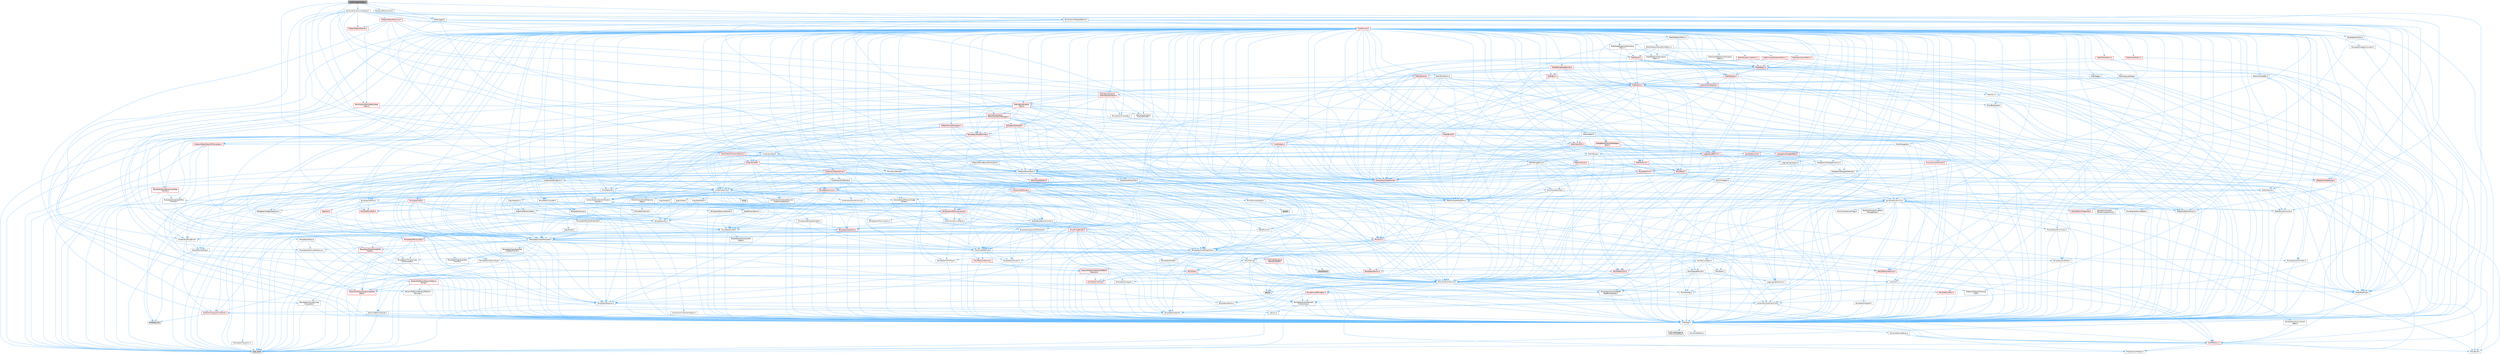 digraph "ZenPackageHeader.h"
{
 // INTERACTIVE_SVG=YES
 // LATEX_PDF_SIZE
  bgcolor="transparent";
  edge [fontname=Helvetica,fontsize=10,labelfontname=Helvetica,labelfontsize=10];
  node [fontname=Helvetica,fontsize=10,shape=box,height=0.2,width=0.4];
  Node1 [id="Node000001",label="ZenPackageHeader.h",height=0.2,width=0.4,color="gray40", fillcolor="grey60", style="filled", fontcolor="black",tooltip=" "];
  Node1 -> Node2 [id="edge1_Node000001_Node000002",color="steelblue1",style="solid",tooltip=" "];
  Node2 [id="Node000002",label="Containers/Array.h",height=0.2,width=0.4,color="grey40", fillcolor="white", style="filled",URL="$df/dd0/Array_8h.html",tooltip=" "];
  Node2 -> Node3 [id="edge2_Node000002_Node000003",color="steelblue1",style="solid",tooltip=" "];
  Node3 [id="Node000003",label="CoreTypes.h",height=0.2,width=0.4,color="grey40", fillcolor="white", style="filled",URL="$dc/dec/CoreTypes_8h.html",tooltip=" "];
  Node3 -> Node4 [id="edge3_Node000003_Node000004",color="steelblue1",style="solid",tooltip=" "];
  Node4 [id="Node000004",label="HAL/Platform.h",height=0.2,width=0.4,color="red", fillcolor="#FFF0F0", style="filled",URL="$d9/dd0/Platform_8h.html",tooltip=" "];
  Node4 -> Node5 [id="edge4_Node000004_Node000005",color="steelblue1",style="solid",tooltip=" "];
  Node5 [id="Node000005",label="Misc/Build.h",height=0.2,width=0.4,color="grey40", fillcolor="white", style="filled",URL="$d3/dbb/Build_8h.html",tooltip=" "];
  Node4 -> Node7 [id="edge5_Node000004_Node000007",color="steelblue1",style="solid",tooltip=" "];
  Node7 [id="Node000007",label="type_traits",height=0.2,width=0.4,color="grey60", fillcolor="#E0E0E0", style="filled",tooltip=" "];
  Node4 -> Node8 [id="edge6_Node000004_Node000008",color="steelblue1",style="solid",tooltip=" "];
  Node8 [id="Node000008",label="PreprocessorHelpers.h",height=0.2,width=0.4,color="grey40", fillcolor="white", style="filled",URL="$db/ddb/PreprocessorHelpers_8h.html",tooltip=" "];
  Node3 -> Node14 [id="edge7_Node000003_Node000014",color="steelblue1",style="solid",tooltip=" "];
  Node14 [id="Node000014",label="ProfilingDebugging\l/UMemoryDefines.h",height=0.2,width=0.4,color="grey40", fillcolor="white", style="filled",URL="$d2/da2/UMemoryDefines_8h.html",tooltip=" "];
  Node3 -> Node15 [id="edge8_Node000003_Node000015",color="steelblue1",style="solid",tooltip=" "];
  Node15 [id="Node000015",label="Misc/CoreMiscDefines.h",height=0.2,width=0.4,color="grey40", fillcolor="white", style="filled",URL="$da/d38/CoreMiscDefines_8h.html",tooltip=" "];
  Node15 -> Node4 [id="edge9_Node000015_Node000004",color="steelblue1",style="solid",tooltip=" "];
  Node15 -> Node8 [id="edge10_Node000015_Node000008",color="steelblue1",style="solid",tooltip=" "];
  Node3 -> Node16 [id="edge11_Node000003_Node000016",color="steelblue1",style="solid",tooltip=" "];
  Node16 [id="Node000016",label="Misc/CoreDefines.h",height=0.2,width=0.4,color="grey40", fillcolor="white", style="filled",URL="$d3/dd2/CoreDefines_8h.html",tooltip=" "];
  Node2 -> Node17 [id="edge12_Node000002_Node000017",color="steelblue1",style="solid",tooltip=" "];
  Node17 [id="Node000017",label="Misc/AssertionMacros.h",height=0.2,width=0.4,color="grey40", fillcolor="white", style="filled",URL="$d0/dfa/AssertionMacros_8h.html",tooltip=" "];
  Node17 -> Node3 [id="edge13_Node000017_Node000003",color="steelblue1",style="solid",tooltip=" "];
  Node17 -> Node4 [id="edge14_Node000017_Node000004",color="steelblue1",style="solid",tooltip=" "];
  Node17 -> Node18 [id="edge15_Node000017_Node000018",color="steelblue1",style="solid",tooltip=" "];
  Node18 [id="Node000018",label="HAL/PlatformMisc.h",height=0.2,width=0.4,color="red", fillcolor="#FFF0F0", style="filled",URL="$d0/df5/PlatformMisc_8h.html",tooltip=" "];
  Node18 -> Node3 [id="edge16_Node000018_Node000003",color="steelblue1",style="solid",tooltip=" "];
  Node17 -> Node8 [id="edge17_Node000017_Node000008",color="steelblue1",style="solid",tooltip=" "];
  Node17 -> Node54 [id="edge18_Node000017_Node000054",color="steelblue1",style="solid",tooltip=" "];
  Node54 [id="Node000054",label="Templates/EnableIf.h",height=0.2,width=0.4,color="grey40", fillcolor="white", style="filled",URL="$d7/d60/EnableIf_8h.html",tooltip=" "];
  Node54 -> Node3 [id="edge19_Node000054_Node000003",color="steelblue1",style="solid",tooltip=" "];
  Node17 -> Node55 [id="edge20_Node000017_Node000055",color="steelblue1",style="solid",tooltip=" "];
  Node55 [id="Node000055",label="Templates/IsArrayOrRefOf\lTypeByPredicate.h",height=0.2,width=0.4,color="grey40", fillcolor="white", style="filled",URL="$d6/da1/IsArrayOrRefOfTypeByPredicate_8h.html",tooltip=" "];
  Node55 -> Node3 [id="edge21_Node000055_Node000003",color="steelblue1",style="solid",tooltip=" "];
  Node17 -> Node56 [id="edge22_Node000017_Node000056",color="steelblue1",style="solid",tooltip=" "];
  Node56 [id="Node000056",label="Templates/IsValidVariadic\lFunctionArg.h",height=0.2,width=0.4,color="grey40", fillcolor="white", style="filled",URL="$d0/dc8/IsValidVariadicFunctionArg_8h.html",tooltip=" "];
  Node56 -> Node3 [id="edge23_Node000056_Node000003",color="steelblue1",style="solid",tooltip=" "];
  Node56 -> Node57 [id="edge24_Node000056_Node000057",color="steelblue1",style="solid",tooltip=" "];
  Node57 [id="Node000057",label="IsEnum.h",height=0.2,width=0.4,color="grey40", fillcolor="white", style="filled",URL="$d4/de5/IsEnum_8h.html",tooltip=" "];
  Node56 -> Node7 [id="edge25_Node000056_Node000007",color="steelblue1",style="solid",tooltip=" "];
  Node17 -> Node58 [id="edge26_Node000017_Node000058",color="steelblue1",style="solid",tooltip=" "];
  Node58 [id="Node000058",label="Traits/IsCharEncodingCompatible\lWith.h",height=0.2,width=0.4,color="red", fillcolor="#FFF0F0", style="filled",URL="$df/dd1/IsCharEncodingCompatibleWith_8h.html",tooltip=" "];
  Node58 -> Node7 [id="edge27_Node000058_Node000007",color="steelblue1",style="solid",tooltip=" "];
  Node17 -> Node60 [id="edge28_Node000017_Node000060",color="steelblue1",style="solid",tooltip=" "];
  Node60 [id="Node000060",label="Misc/VarArgs.h",height=0.2,width=0.4,color="grey40", fillcolor="white", style="filled",URL="$d5/d6f/VarArgs_8h.html",tooltip=" "];
  Node60 -> Node3 [id="edge29_Node000060_Node000003",color="steelblue1",style="solid",tooltip=" "];
  Node17 -> Node61 [id="edge30_Node000017_Node000061",color="steelblue1",style="solid",tooltip=" "];
  Node61 [id="Node000061",label="String/FormatStringSan.h",height=0.2,width=0.4,color="red", fillcolor="#FFF0F0", style="filled",URL="$d3/d8b/FormatStringSan_8h.html",tooltip=" "];
  Node61 -> Node7 [id="edge31_Node000061_Node000007",color="steelblue1",style="solid",tooltip=" "];
  Node61 -> Node3 [id="edge32_Node000061_Node000003",color="steelblue1",style="solid",tooltip=" "];
  Node61 -> Node62 [id="edge33_Node000061_Node000062",color="steelblue1",style="solid",tooltip=" "];
  Node62 [id="Node000062",label="Templates/Requires.h",height=0.2,width=0.4,color="grey40", fillcolor="white", style="filled",URL="$dc/d96/Requires_8h.html",tooltip=" "];
  Node62 -> Node54 [id="edge34_Node000062_Node000054",color="steelblue1",style="solid",tooltip=" "];
  Node62 -> Node7 [id="edge35_Node000062_Node000007",color="steelblue1",style="solid",tooltip=" "];
  Node61 -> Node63 [id="edge36_Node000061_Node000063",color="steelblue1",style="solid",tooltip=" "];
  Node63 [id="Node000063",label="Templates/Identity.h",height=0.2,width=0.4,color="grey40", fillcolor="white", style="filled",URL="$d0/dd5/Identity_8h.html",tooltip=" "];
  Node61 -> Node56 [id="edge37_Node000061_Node000056",color="steelblue1",style="solid",tooltip=" "];
  Node61 -> Node26 [id="edge38_Node000061_Node000026",color="steelblue1",style="solid",tooltip=" "];
  Node26 [id="Node000026",label="Containers/ContainersFwd.h",height=0.2,width=0.4,color="grey40", fillcolor="white", style="filled",URL="$d4/d0a/ContainersFwd_8h.html",tooltip=" "];
  Node26 -> Node4 [id="edge39_Node000026_Node000004",color="steelblue1",style="solid",tooltip=" "];
  Node26 -> Node3 [id="edge40_Node000026_Node000003",color="steelblue1",style="solid",tooltip=" "];
  Node26 -> Node23 [id="edge41_Node000026_Node000023",color="steelblue1",style="solid",tooltip=" "];
  Node23 [id="Node000023",label="Traits/IsContiguousContainer.h",height=0.2,width=0.4,color="red", fillcolor="#FFF0F0", style="filled",URL="$d5/d3c/IsContiguousContainer_8h.html",tooltip=" "];
  Node23 -> Node3 [id="edge42_Node000023_Node000003",color="steelblue1",style="solid",tooltip=" "];
  Node23 -> Node22 [id="edge43_Node000023_Node000022",color="steelblue1",style="solid",tooltip=" "];
  Node22 [id="Node000022",label="initializer_list",height=0.2,width=0.4,color="grey60", fillcolor="#E0E0E0", style="filled",tooltip=" "];
  Node17 -> Node67 [id="edge44_Node000017_Node000067",color="steelblue1",style="solid",tooltip=" "];
  Node67 [id="Node000067",label="atomic",height=0.2,width=0.4,color="grey60", fillcolor="#E0E0E0", style="filled",tooltip=" "];
  Node2 -> Node68 [id="edge45_Node000002_Node000068",color="steelblue1",style="solid",tooltip=" "];
  Node68 [id="Node000068",label="Misc/IntrusiveUnsetOptional\lState.h",height=0.2,width=0.4,color="grey40", fillcolor="white", style="filled",URL="$d2/d0a/IntrusiveUnsetOptionalState_8h.html",tooltip=" "];
  Node68 -> Node69 [id="edge46_Node000068_Node000069",color="steelblue1",style="solid",tooltip=" "];
  Node69 [id="Node000069",label="Misc/OptionalFwd.h",height=0.2,width=0.4,color="grey40", fillcolor="white", style="filled",URL="$dc/d50/OptionalFwd_8h.html",tooltip=" "];
  Node2 -> Node70 [id="edge47_Node000002_Node000070",color="steelblue1",style="solid",tooltip=" "];
  Node70 [id="Node000070",label="Misc/ReverseIterate.h",height=0.2,width=0.4,color="grey40", fillcolor="white", style="filled",URL="$db/de3/ReverseIterate_8h.html",tooltip=" "];
  Node70 -> Node4 [id="edge48_Node000070_Node000004",color="steelblue1",style="solid",tooltip=" "];
  Node70 -> Node71 [id="edge49_Node000070_Node000071",color="steelblue1",style="solid",tooltip=" "];
  Node71 [id="Node000071",label="iterator",height=0.2,width=0.4,color="grey60", fillcolor="#E0E0E0", style="filled",tooltip=" "];
  Node2 -> Node72 [id="edge50_Node000002_Node000072",color="steelblue1",style="solid",tooltip=" "];
  Node72 [id="Node000072",label="HAL/UnrealMemory.h",height=0.2,width=0.4,color="grey40", fillcolor="white", style="filled",URL="$d9/d96/UnrealMemory_8h.html",tooltip=" "];
  Node72 -> Node3 [id="edge51_Node000072_Node000003",color="steelblue1",style="solid",tooltip=" "];
  Node72 -> Node73 [id="edge52_Node000072_Node000073",color="steelblue1",style="solid",tooltip=" "];
  Node73 [id="Node000073",label="GenericPlatform/GenericPlatform\lMemory.h",height=0.2,width=0.4,color="red", fillcolor="#FFF0F0", style="filled",URL="$dd/d22/GenericPlatformMemory_8h.html",tooltip=" "];
  Node73 -> Node25 [id="edge53_Node000073_Node000025",color="steelblue1",style="solid",tooltip=" "];
  Node25 [id="Node000025",label="CoreFwd.h",height=0.2,width=0.4,color="grey40", fillcolor="white", style="filled",URL="$d1/d1e/CoreFwd_8h.html",tooltip=" "];
  Node25 -> Node3 [id="edge54_Node000025_Node000003",color="steelblue1",style="solid",tooltip=" "];
  Node25 -> Node26 [id="edge55_Node000025_Node000026",color="steelblue1",style="solid",tooltip=" "];
  Node25 -> Node27 [id="edge56_Node000025_Node000027",color="steelblue1",style="solid",tooltip=" "];
  Node27 [id="Node000027",label="Math/MathFwd.h",height=0.2,width=0.4,color="grey40", fillcolor="white", style="filled",URL="$d2/d10/MathFwd_8h.html",tooltip=" "];
  Node27 -> Node4 [id="edge57_Node000027_Node000004",color="steelblue1",style="solid",tooltip=" "];
  Node25 -> Node28 [id="edge58_Node000025_Node000028",color="steelblue1",style="solid",tooltip=" "];
  Node28 [id="Node000028",label="UObject/UObjectHierarchy\lFwd.h",height=0.2,width=0.4,color="grey40", fillcolor="white", style="filled",URL="$d3/d13/UObjectHierarchyFwd_8h.html",tooltip=" "];
  Node73 -> Node3 [id="edge59_Node000073_Node000003",color="steelblue1",style="solid",tooltip=" "];
  Node73 -> Node74 [id="edge60_Node000073_Node000074",color="steelblue1",style="solid",tooltip=" "];
  Node74 [id="Node000074",label="HAL/PlatformString.h",height=0.2,width=0.4,color="red", fillcolor="#FFF0F0", style="filled",URL="$db/db5/PlatformString_8h.html",tooltip=" "];
  Node74 -> Node3 [id="edge61_Node000074_Node000003",color="steelblue1",style="solid",tooltip=" "];
  Node72 -> Node76 [id="edge62_Node000072_Node000076",color="steelblue1",style="solid",tooltip=" "];
  Node76 [id="Node000076",label="HAL/MemoryBase.h",height=0.2,width=0.4,color="grey40", fillcolor="white", style="filled",URL="$d6/d9f/MemoryBase_8h.html",tooltip=" "];
  Node76 -> Node3 [id="edge63_Node000076_Node000003",color="steelblue1",style="solid",tooltip=" "];
  Node76 -> Node47 [id="edge64_Node000076_Node000047",color="steelblue1",style="solid",tooltip=" "];
  Node47 [id="Node000047",label="HAL/PlatformAtomics.h",height=0.2,width=0.4,color="red", fillcolor="#FFF0F0", style="filled",URL="$d3/d36/PlatformAtomics_8h.html",tooltip=" "];
  Node47 -> Node3 [id="edge65_Node000047_Node000003",color="steelblue1",style="solid",tooltip=" "];
  Node76 -> Node30 [id="edge66_Node000076_Node000030",color="steelblue1",style="solid",tooltip=" "];
  Node30 [id="Node000030",label="HAL/PlatformCrt.h",height=0.2,width=0.4,color="red", fillcolor="#FFF0F0", style="filled",URL="$d8/d75/PlatformCrt_8h.html",tooltip=" "];
  Node76 -> Node77 [id="edge67_Node000076_Node000077",color="steelblue1",style="solid",tooltip=" "];
  Node77 [id="Node000077",label="Misc/Exec.h",height=0.2,width=0.4,color="grey40", fillcolor="white", style="filled",URL="$de/ddb/Exec_8h.html",tooltip=" "];
  Node77 -> Node3 [id="edge68_Node000077_Node000003",color="steelblue1",style="solid",tooltip=" "];
  Node77 -> Node17 [id="edge69_Node000077_Node000017",color="steelblue1",style="solid",tooltip=" "];
  Node76 -> Node78 [id="edge70_Node000076_Node000078",color="steelblue1",style="solid",tooltip=" "];
  Node78 [id="Node000078",label="Misc/OutputDevice.h",height=0.2,width=0.4,color="grey40", fillcolor="white", style="filled",URL="$d7/d32/OutputDevice_8h.html",tooltip=" "];
  Node78 -> Node25 [id="edge71_Node000078_Node000025",color="steelblue1",style="solid",tooltip=" "];
  Node78 -> Node3 [id="edge72_Node000078_Node000003",color="steelblue1",style="solid",tooltip=" "];
  Node78 -> Node79 [id="edge73_Node000078_Node000079",color="steelblue1",style="solid",tooltip=" "];
  Node79 [id="Node000079",label="Logging/LogVerbosity.h",height=0.2,width=0.4,color="grey40", fillcolor="white", style="filled",URL="$d2/d8f/LogVerbosity_8h.html",tooltip=" "];
  Node79 -> Node3 [id="edge74_Node000079_Node000003",color="steelblue1",style="solid",tooltip=" "];
  Node78 -> Node60 [id="edge75_Node000078_Node000060",color="steelblue1",style="solid",tooltip=" "];
  Node78 -> Node55 [id="edge76_Node000078_Node000055",color="steelblue1",style="solid",tooltip=" "];
  Node78 -> Node56 [id="edge77_Node000078_Node000056",color="steelblue1",style="solid",tooltip=" "];
  Node78 -> Node58 [id="edge78_Node000078_Node000058",color="steelblue1",style="solid",tooltip=" "];
  Node76 -> Node80 [id="edge79_Node000076_Node000080",color="steelblue1",style="solid",tooltip=" "];
  Node80 [id="Node000080",label="Templates/Atomic.h",height=0.2,width=0.4,color="red", fillcolor="#FFF0F0", style="filled",URL="$d3/d91/Atomic_8h.html",tooltip=" "];
  Node80 -> Node83 [id="edge80_Node000080_Node000083",color="steelblue1",style="solid",tooltip=" "];
  Node83 [id="Node000083",label="Templates/IsIntegral.h",height=0.2,width=0.4,color="grey40", fillcolor="white", style="filled",URL="$da/d64/IsIntegral_8h.html",tooltip=" "];
  Node83 -> Node3 [id="edge81_Node000083_Node000003",color="steelblue1",style="solid",tooltip=" "];
  Node80 -> Node67 [id="edge82_Node000080_Node000067",color="steelblue1",style="solid",tooltip=" "];
  Node72 -> Node89 [id="edge83_Node000072_Node000089",color="steelblue1",style="solid",tooltip=" "];
  Node89 [id="Node000089",label="HAL/PlatformMemory.h",height=0.2,width=0.4,color="red", fillcolor="#FFF0F0", style="filled",URL="$de/d68/PlatformMemory_8h.html",tooltip=" "];
  Node89 -> Node3 [id="edge84_Node000089_Node000003",color="steelblue1",style="solid",tooltip=" "];
  Node89 -> Node73 [id="edge85_Node000089_Node000073",color="steelblue1",style="solid",tooltip=" "];
  Node72 -> Node91 [id="edge86_Node000072_Node000091",color="steelblue1",style="solid",tooltip=" "];
  Node91 [id="Node000091",label="ProfilingDebugging\l/MemoryTrace.h",height=0.2,width=0.4,color="red", fillcolor="#FFF0F0", style="filled",URL="$da/dd7/MemoryTrace_8h.html",tooltip=" "];
  Node91 -> Node4 [id="edge87_Node000091_Node000004",color="steelblue1",style="solid",tooltip=" "];
  Node91 -> Node53 [id="edge88_Node000091_Node000053",color="steelblue1",style="solid",tooltip=" "];
  Node53 [id="Node000053",label="Trace/Trace.h",height=0.2,width=0.4,color="grey60", fillcolor="#E0E0E0", style="filled",tooltip=" "];
  Node72 -> Node92 [id="edge89_Node000072_Node000092",color="steelblue1",style="solid",tooltip=" "];
  Node92 [id="Node000092",label="Templates/IsPointer.h",height=0.2,width=0.4,color="grey40", fillcolor="white", style="filled",URL="$d7/d05/IsPointer_8h.html",tooltip=" "];
  Node92 -> Node3 [id="edge90_Node000092_Node000003",color="steelblue1",style="solid",tooltip=" "];
  Node2 -> Node93 [id="edge91_Node000002_Node000093",color="steelblue1",style="solid",tooltip=" "];
  Node93 [id="Node000093",label="Templates/UnrealTypeTraits.h",height=0.2,width=0.4,color="grey40", fillcolor="white", style="filled",URL="$d2/d2d/UnrealTypeTraits_8h.html",tooltip=" "];
  Node93 -> Node3 [id="edge92_Node000093_Node000003",color="steelblue1",style="solid",tooltip=" "];
  Node93 -> Node92 [id="edge93_Node000093_Node000092",color="steelblue1",style="solid",tooltip=" "];
  Node93 -> Node17 [id="edge94_Node000093_Node000017",color="steelblue1",style="solid",tooltip=" "];
  Node93 -> Node85 [id="edge95_Node000093_Node000085",color="steelblue1",style="solid",tooltip=" "];
  Node85 [id="Node000085",label="Templates/AndOrNot.h",height=0.2,width=0.4,color="grey40", fillcolor="white", style="filled",URL="$db/d0a/AndOrNot_8h.html",tooltip=" "];
  Node85 -> Node3 [id="edge96_Node000085_Node000003",color="steelblue1",style="solid",tooltip=" "];
  Node93 -> Node54 [id="edge97_Node000093_Node000054",color="steelblue1",style="solid",tooltip=" "];
  Node93 -> Node94 [id="edge98_Node000093_Node000094",color="steelblue1",style="solid",tooltip=" "];
  Node94 [id="Node000094",label="Templates/IsArithmetic.h",height=0.2,width=0.4,color="grey40", fillcolor="white", style="filled",URL="$d2/d5d/IsArithmetic_8h.html",tooltip=" "];
  Node94 -> Node3 [id="edge99_Node000094_Node000003",color="steelblue1",style="solid",tooltip=" "];
  Node93 -> Node57 [id="edge100_Node000093_Node000057",color="steelblue1",style="solid",tooltip=" "];
  Node93 -> Node95 [id="edge101_Node000093_Node000095",color="steelblue1",style="solid",tooltip=" "];
  Node95 [id="Node000095",label="Templates/Models.h",height=0.2,width=0.4,color="grey40", fillcolor="white", style="filled",URL="$d3/d0c/Models_8h.html",tooltip=" "];
  Node95 -> Node63 [id="edge102_Node000095_Node000063",color="steelblue1",style="solid",tooltip=" "];
  Node93 -> Node96 [id="edge103_Node000093_Node000096",color="steelblue1",style="solid",tooltip=" "];
  Node96 [id="Node000096",label="Templates/IsPODType.h",height=0.2,width=0.4,color="grey40", fillcolor="white", style="filled",URL="$d7/db1/IsPODType_8h.html",tooltip=" "];
  Node96 -> Node3 [id="edge104_Node000096_Node000003",color="steelblue1",style="solid",tooltip=" "];
  Node93 -> Node97 [id="edge105_Node000093_Node000097",color="steelblue1",style="solid",tooltip=" "];
  Node97 [id="Node000097",label="Templates/IsUECoreType.h",height=0.2,width=0.4,color="grey40", fillcolor="white", style="filled",URL="$d1/db8/IsUECoreType_8h.html",tooltip=" "];
  Node97 -> Node3 [id="edge106_Node000097_Node000003",color="steelblue1",style="solid",tooltip=" "];
  Node97 -> Node7 [id="edge107_Node000097_Node000007",color="steelblue1",style="solid",tooltip=" "];
  Node93 -> Node86 [id="edge108_Node000093_Node000086",color="steelblue1",style="solid",tooltip=" "];
  Node86 [id="Node000086",label="Templates/IsTriviallyCopy\lConstructible.h",height=0.2,width=0.4,color="grey40", fillcolor="white", style="filled",URL="$d3/d78/IsTriviallyCopyConstructible_8h.html",tooltip=" "];
  Node86 -> Node3 [id="edge109_Node000086_Node000003",color="steelblue1",style="solid",tooltip=" "];
  Node86 -> Node7 [id="edge110_Node000086_Node000007",color="steelblue1",style="solid",tooltip=" "];
  Node2 -> Node98 [id="edge111_Node000002_Node000098",color="steelblue1",style="solid",tooltip=" "];
  Node98 [id="Node000098",label="Templates/UnrealTemplate.h",height=0.2,width=0.4,color="grey40", fillcolor="white", style="filled",URL="$d4/d24/UnrealTemplate_8h.html",tooltip=" "];
  Node98 -> Node3 [id="edge112_Node000098_Node000003",color="steelblue1",style="solid",tooltip=" "];
  Node98 -> Node92 [id="edge113_Node000098_Node000092",color="steelblue1",style="solid",tooltip=" "];
  Node98 -> Node72 [id="edge114_Node000098_Node000072",color="steelblue1",style="solid",tooltip=" "];
  Node98 -> Node99 [id="edge115_Node000098_Node000099",color="steelblue1",style="solid",tooltip=" "];
  Node99 [id="Node000099",label="Templates/CopyQualifiers\lAndRefsFromTo.h",height=0.2,width=0.4,color="grey40", fillcolor="white", style="filled",URL="$d3/db3/CopyQualifiersAndRefsFromTo_8h.html",tooltip=" "];
  Node99 -> Node100 [id="edge116_Node000099_Node000100",color="steelblue1",style="solid",tooltip=" "];
  Node100 [id="Node000100",label="Templates/CopyQualifiers\lFromTo.h",height=0.2,width=0.4,color="grey40", fillcolor="white", style="filled",URL="$d5/db4/CopyQualifiersFromTo_8h.html",tooltip=" "];
  Node98 -> Node93 [id="edge117_Node000098_Node000093",color="steelblue1",style="solid",tooltip=" "];
  Node98 -> Node101 [id="edge118_Node000098_Node000101",color="steelblue1",style="solid",tooltip=" "];
  Node101 [id="Node000101",label="Templates/RemoveReference.h",height=0.2,width=0.4,color="grey40", fillcolor="white", style="filled",URL="$da/dbe/RemoveReference_8h.html",tooltip=" "];
  Node101 -> Node3 [id="edge119_Node000101_Node000003",color="steelblue1",style="solid",tooltip=" "];
  Node98 -> Node62 [id="edge120_Node000098_Node000062",color="steelblue1",style="solid",tooltip=" "];
  Node98 -> Node102 [id="edge121_Node000098_Node000102",color="steelblue1",style="solid",tooltip=" "];
  Node102 [id="Node000102",label="Templates/TypeCompatible\lBytes.h",height=0.2,width=0.4,color="red", fillcolor="#FFF0F0", style="filled",URL="$df/d0a/TypeCompatibleBytes_8h.html",tooltip=" "];
  Node102 -> Node3 [id="edge122_Node000102_Node000003",color="steelblue1",style="solid",tooltip=" "];
  Node102 -> Node7 [id="edge123_Node000102_Node000007",color="steelblue1",style="solid",tooltip=" "];
  Node98 -> Node63 [id="edge124_Node000098_Node000063",color="steelblue1",style="solid",tooltip=" "];
  Node98 -> Node23 [id="edge125_Node000098_Node000023",color="steelblue1",style="solid",tooltip=" "];
  Node98 -> Node103 [id="edge126_Node000098_Node000103",color="steelblue1",style="solid",tooltip=" "];
  Node103 [id="Node000103",label="Traits/UseBitwiseSwap.h",height=0.2,width=0.4,color="grey40", fillcolor="white", style="filled",URL="$db/df3/UseBitwiseSwap_8h.html",tooltip=" "];
  Node103 -> Node3 [id="edge127_Node000103_Node000003",color="steelblue1",style="solid",tooltip=" "];
  Node103 -> Node7 [id="edge128_Node000103_Node000007",color="steelblue1",style="solid",tooltip=" "];
  Node98 -> Node7 [id="edge129_Node000098_Node000007",color="steelblue1",style="solid",tooltip=" "];
  Node2 -> Node104 [id="edge130_Node000002_Node000104",color="steelblue1",style="solid",tooltip=" "];
  Node104 [id="Node000104",label="Containers/AllowShrinking.h",height=0.2,width=0.4,color="grey40", fillcolor="white", style="filled",URL="$d7/d1a/AllowShrinking_8h.html",tooltip=" "];
  Node104 -> Node3 [id="edge131_Node000104_Node000003",color="steelblue1",style="solid",tooltip=" "];
  Node2 -> Node105 [id="edge132_Node000002_Node000105",color="steelblue1",style="solid",tooltip=" "];
  Node105 [id="Node000105",label="Containers/ContainerAllocation\lPolicies.h",height=0.2,width=0.4,color="grey40", fillcolor="white", style="filled",URL="$d7/dff/ContainerAllocationPolicies_8h.html",tooltip=" "];
  Node105 -> Node3 [id="edge133_Node000105_Node000003",color="steelblue1",style="solid",tooltip=" "];
  Node105 -> Node106 [id="edge134_Node000105_Node000106",color="steelblue1",style="solid",tooltip=" "];
  Node106 [id="Node000106",label="Containers/ContainerHelpers.h",height=0.2,width=0.4,color="grey40", fillcolor="white", style="filled",URL="$d7/d33/ContainerHelpers_8h.html",tooltip=" "];
  Node106 -> Node3 [id="edge135_Node000106_Node000003",color="steelblue1",style="solid",tooltip=" "];
  Node105 -> Node105 [id="edge136_Node000105_Node000105",color="steelblue1",style="solid",tooltip=" "];
  Node105 -> Node107 [id="edge137_Node000105_Node000107",color="steelblue1",style="solid",tooltip=" "];
  Node107 [id="Node000107",label="HAL/PlatformMath.h",height=0.2,width=0.4,color="red", fillcolor="#FFF0F0", style="filled",URL="$dc/d53/PlatformMath_8h.html",tooltip=" "];
  Node107 -> Node3 [id="edge138_Node000107_Node000003",color="steelblue1",style="solid",tooltip=" "];
  Node105 -> Node72 [id="edge139_Node000105_Node000072",color="steelblue1",style="solid",tooltip=" "];
  Node105 -> Node40 [id="edge140_Node000105_Node000040",color="steelblue1",style="solid",tooltip=" "];
  Node40 [id="Node000040",label="Math/NumericLimits.h",height=0.2,width=0.4,color="grey40", fillcolor="white", style="filled",URL="$df/d1b/NumericLimits_8h.html",tooltip=" "];
  Node40 -> Node3 [id="edge141_Node000040_Node000003",color="steelblue1",style="solid",tooltip=" "];
  Node105 -> Node17 [id="edge142_Node000105_Node000017",color="steelblue1",style="solid",tooltip=" "];
  Node105 -> Node115 [id="edge143_Node000105_Node000115",color="steelblue1",style="solid",tooltip=" "];
  Node115 [id="Node000115",label="Templates/IsPolymorphic.h",height=0.2,width=0.4,color="grey40", fillcolor="white", style="filled",URL="$dc/d20/IsPolymorphic_8h.html",tooltip=" "];
  Node105 -> Node116 [id="edge144_Node000105_Node000116",color="steelblue1",style="solid",tooltip=" "];
  Node116 [id="Node000116",label="Templates/MemoryOps.h",height=0.2,width=0.4,color="red", fillcolor="#FFF0F0", style="filled",URL="$db/dea/MemoryOps_8h.html",tooltip=" "];
  Node116 -> Node3 [id="edge145_Node000116_Node000003",color="steelblue1",style="solid",tooltip=" "];
  Node116 -> Node72 [id="edge146_Node000116_Node000072",color="steelblue1",style="solid",tooltip=" "];
  Node116 -> Node87 [id="edge147_Node000116_Node000087",color="steelblue1",style="solid",tooltip=" "];
  Node87 [id="Node000087",label="Templates/IsTriviallyCopy\lAssignable.h",height=0.2,width=0.4,color="grey40", fillcolor="white", style="filled",URL="$d2/df2/IsTriviallyCopyAssignable_8h.html",tooltip=" "];
  Node87 -> Node3 [id="edge148_Node000087_Node000003",color="steelblue1",style="solid",tooltip=" "];
  Node87 -> Node7 [id="edge149_Node000087_Node000007",color="steelblue1",style="solid",tooltip=" "];
  Node116 -> Node86 [id="edge150_Node000116_Node000086",color="steelblue1",style="solid",tooltip=" "];
  Node116 -> Node62 [id="edge151_Node000116_Node000062",color="steelblue1",style="solid",tooltip=" "];
  Node116 -> Node93 [id="edge152_Node000116_Node000093",color="steelblue1",style="solid",tooltip=" "];
  Node116 -> Node103 [id="edge153_Node000116_Node000103",color="steelblue1",style="solid",tooltip=" "];
  Node116 -> Node7 [id="edge154_Node000116_Node000007",color="steelblue1",style="solid",tooltip=" "];
  Node105 -> Node102 [id="edge155_Node000105_Node000102",color="steelblue1",style="solid",tooltip=" "];
  Node105 -> Node7 [id="edge156_Node000105_Node000007",color="steelblue1",style="solid",tooltip=" "];
  Node2 -> Node117 [id="edge157_Node000002_Node000117",color="steelblue1",style="solid",tooltip=" "];
  Node117 [id="Node000117",label="Containers/ContainerElement\lTypeCompatibility.h",height=0.2,width=0.4,color="grey40", fillcolor="white", style="filled",URL="$df/ddf/ContainerElementTypeCompatibility_8h.html",tooltip=" "];
  Node117 -> Node3 [id="edge158_Node000117_Node000003",color="steelblue1",style="solid",tooltip=" "];
  Node117 -> Node93 [id="edge159_Node000117_Node000093",color="steelblue1",style="solid",tooltip=" "];
  Node2 -> Node118 [id="edge160_Node000002_Node000118",color="steelblue1",style="solid",tooltip=" "];
  Node118 [id="Node000118",label="Serialization/Archive.h",height=0.2,width=0.4,color="grey40", fillcolor="white", style="filled",URL="$d7/d3b/Archive_8h.html",tooltip=" "];
  Node118 -> Node25 [id="edge161_Node000118_Node000025",color="steelblue1",style="solid",tooltip=" "];
  Node118 -> Node3 [id="edge162_Node000118_Node000003",color="steelblue1",style="solid",tooltip=" "];
  Node118 -> Node119 [id="edge163_Node000118_Node000119",color="steelblue1",style="solid",tooltip=" "];
  Node119 [id="Node000119",label="HAL/PlatformProperties.h",height=0.2,width=0.4,color="red", fillcolor="#FFF0F0", style="filled",URL="$d9/db0/PlatformProperties_8h.html",tooltip=" "];
  Node119 -> Node3 [id="edge164_Node000119_Node000003",color="steelblue1",style="solid",tooltip=" "];
  Node118 -> Node122 [id="edge165_Node000118_Node000122",color="steelblue1",style="solid",tooltip=" "];
  Node122 [id="Node000122",label="Internationalization\l/TextNamespaceFwd.h",height=0.2,width=0.4,color="grey40", fillcolor="white", style="filled",URL="$d8/d97/TextNamespaceFwd_8h.html",tooltip=" "];
  Node122 -> Node3 [id="edge166_Node000122_Node000003",color="steelblue1",style="solid",tooltip=" "];
  Node118 -> Node27 [id="edge167_Node000118_Node000027",color="steelblue1",style="solid",tooltip=" "];
  Node118 -> Node17 [id="edge168_Node000118_Node000017",color="steelblue1",style="solid",tooltip=" "];
  Node118 -> Node5 [id="edge169_Node000118_Node000005",color="steelblue1",style="solid",tooltip=" "];
  Node118 -> Node41 [id="edge170_Node000118_Node000041",color="steelblue1",style="solid",tooltip=" "];
  Node41 [id="Node000041",label="Misc/CompressionFlags.h",height=0.2,width=0.4,color="grey40", fillcolor="white", style="filled",URL="$d9/d76/CompressionFlags_8h.html",tooltip=" "];
  Node118 -> Node123 [id="edge171_Node000118_Node000123",color="steelblue1",style="solid",tooltip=" "];
  Node123 [id="Node000123",label="Misc/EngineVersionBase.h",height=0.2,width=0.4,color="grey40", fillcolor="white", style="filled",URL="$d5/d2b/EngineVersionBase_8h.html",tooltip=" "];
  Node123 -> Node3 [id="edge172_Node000123_Node000003",color="steelblue1",style="solid",tooltip=" "];
  Node118 -> Node60 [id="edge173_Node000118_Node000060",color="steelblue1",style="solid",tooltip=" "];
  Node118 -> Node124 [id="edge174_Node000118_Node000124",color="steelblue1",style="solid",tooltip=" "];
  Node124 [id="Node000124",label="Serialization/ArchiveCook\lData.h",height=0.2,width=0.4,color="grey40", fillcolor="white", style="filled",URL="$dc/db6/ArchiveCookData_8h.html",tooltip=" "];
  Node124 -> Node4 [id="edge175_Node000124_Node000004",color="steelblue1",style="solid",tooltip=" "];
  Node118 -> Node125 [id="edge176_Node000118_Node000125",color="steelblue1",style="solid",tooltip=" "];
  Node125 [id="Node000125",label="Serialization/ArchiveSave\lPackageData.h",height=0.2,width=0.4,color="grey40", fillcolor="white", style="filled",URL="$d1/d37/ArchiveSavePackageData_8h.html",tooltip=" "];
  Node118 -> Node54 [id="edge177_Node000118_Node000054",color="steelblue1",style="solid",tooltip=" "];
  Node118 -> Node55 [id="edge178_Node000118_Node000055",color="steelblue1",style="solid",tooltip=" "];
  Node118 -> Node126 [id="edge179_Node000118_Node000126",color="steelblue1",style="solid",tooltip=" "];
  Node126 [id="Node000126",label="Templates/IsEnumClass.h",height=0.2,width=0.4,color="grey40", fillcolor="white", style="filled",URL="$d7/d15/IsEnumClass_8h.html",tooltip=" "];
  Node126 -> Node3 [id="edge180_Node000126_Node000003",color="steelblue1",style="solid",tooltip=" "];
  Node126 -> Node85 [id="edge181_Node000126_Node000085",color="steelblue1",style="solid",tooltip=" "];
  Node118 -> Node112 [id="edge182_Node000118_Node000112",color="steelblue1",style="solid",tooltip=" "];
  Node112 [id="Node000112",label="Templates/IsSigned.h",height=0.2,width=0.4,color="grey40", fillcolor="white", style="filled",URL="$d8/dd8/IsSigned_8h.html",tooltip=" "];
  Node112 -> Node3 [id="edge183_Node000112_Node000003",color="steelblue1",style="solid",tooltip=" "];
  Node118 -> Node56 [id="edge184_Node000118_Node000056",color="steelblue1",style="solid",tooltip=" "];
  Node118 -> Node98 [id="edge185_Node000118_Node000098",color="steelblue1",style="solid",tooltip=" "];
  Node118 -> Node58 [id="edge186_Node000118_Node000058",color="steelblue1",style="solid",tooltip=" "];
  Node118 -> Node127 [id="edge187_Node000118_Node000127",color="steelblue1",style="solid",tooltip=" "];
  Node127 [id="Node000127",label="UObject/ObjectVersion.h",height=0.2,width=0.4,color="grey40", fillcolor="white", style="filled",URL="$da/d63/ObjectVersion_8h.html",tooltip=" "];
  Node127 -> Node3 [id="edge188_Node000127_Node000003",color="steelblue1",style="solid",tooltip=" "];
  Node2 -> Node128 [id="edge189_Node000002_Node000128",color="steelblue1",style="solid",tooltip=" "];
  Node128 [id="Node000128",label="Serialization/MemoryImage\lWriter.h",height=0.2,width=0.4,color="grey40", fillcolor="white", style="filled",URL="$d0/d08/MemoryImageWriter_8h.html",tooltip=" "];
  Node128 -> Node3 [id="edge190_Node000128_Node000003",color="steelblue1",style="solid",tooltip=" "];
  Node128 -> Node129 [id="edge191_Node000128_Node000129",color="steelblue1",style="solid",tooltip=" "];
  Node129 [id="Node000129",label="Serialization/MemoryLayout.h",height=0.2,width=0.4,color="red", fillcolor="#FFF0F0", style="filled",URL="$d7/d66/MemoryLayout_8h.html",tooltip=" "];
  Node129 -> Node132 [id="edge192_Node000129_Node000132",color="steelblue1",style="solid",tooltip=" "];
  Node132 [id="Node000132",label="Containers/EnumAsByte.h",height=0.2,width=0.4,color="grey40", fillcolor="white", style="filled",URL="$d6/d9a/EnumAsByte_8h.html",tooltip=" "];
  Node132 -> Node3 [id="edge193_Node000132_Node000003",color="steelblue1",style="solid",tooltip=" "];
  Node132 -> Node96 [id="edge194_Node000132_Node000096",color="steelblue1",style="solid",tooltip=" "];
  Node132 -> Node133 [id="edge195_Node000132_Node000133",color="steelblue1",style="solid",tooltip=" "];
  Node133 [id="Node000133",label="Templates/TypeHash.h",height=0.2,width=0.4,color="red", fillcolor="#FFF0F0", style="filled",URL="$d1/d62/TypeHash_8h.html",tooltip=" "];
  Node133 -> Node3 [id="edge196_Node000133_Node000003",color="steelblue1",style="solid",tooltip=" "];
  Node133 -> Node62 [id="edge197_Node000133_Node000062",color="steelblue1",style="solid",tooltip=" "];
  Node133 -> Node134 [id="edge198_Node000133_Node000134",color="steelblue1",style="solid",tooltip=" "];
  Node134 [id="Node000134",label="Misc/Crc.h",height=0.2,width=0.4,color="red", fillcolor="#FFF0F0", style="filled",URL="$d4/dd2/Crc_8h.html",tooltip=" "];
  Node134 -> Node3 [id="edge199_Node000134_Node000003",color="steelblue1",style="solid",tooltip=" "];
  Node134 -> Node74 [id="edge200_Node000134_Node000074",color="steelblue1",style="solid",tooltip=" "];
  Node134 -> Node17 [id="edge201_Node000134_Node000017",color="steelblue1",style="solid",tooltip=" "];
  Node134 -> Node135 [id="edge202_Node000134_Node000135",color="steelblue1",style="solid",tooltip=" "];
  Node135 [id="Node000135",label="Misc/CString.h",height=0.2,width=0.4,color="grey40", fillcolor="white", style="filled",URL="$d2/d49/CString_8h.html",tooltip=" "];
  Node135 -> Node3 [id="edge203_Node000135_Node000003",color="steelblue1",style="solid",tooltip=" "];
  Node135 -> Node30 [id="edge204_Node000135_Node000030",color="steelblue1",style="solid",tooltip=" "];
  Node135 -> Node74 [id="edge205_Node000135_Node000074",color="steelblue1",style="solid",tooltip=" "];
  Node135 -> Node17 [id="edge206_Node000135_Node000017",color="steelblue1",style="solid",tooltip=" "];
  Node135 -> Node136 [id="edge207_Node000135_Node000136",color="steelblue1",style="solid",tooltip=" "];
  Node136 [id="Node000136",label="Misc/Char.h",height=0.2,width=0.4,color="red", fillcolor="#FFF0F0", style="filled",URL="$d0/d58/Char_8h.html",tooltip=" "];
  Node136 -> Node3 [id="edge208_Node000136_Node000003",color="steelblue1",style="solid",tooltip=" "];
  Node136 -> Node7 [id="edge209_Node000136_Node000007",color="steelblue1",style="solid",tooltip=" "];
  Node135 -> Node60 [id="edge210_Node000135_Node000060",color="steelblue1",style="solid",tooltip=" "];
  Node135 -> Node55 [id="edge211_Node000135_Node000055",color="steelblue1",style="solid",tooltip=" "];
  Node135 -> Node56 [id="edge212_Node000135_Node000056",color="steelblue1",style="solid",tooltip=" "];
  Node135 -> Node58 [id="edge213_Node000135_Node000058",color="steelblue1",style="solid",tooltip=" "];
  Node134 -> Node136 [id="edge214_Node000134_Node000136",color="steelblue1",style="solid",tooltip=" "];
  Node134 -> Node93 [id="edge215_Node000134_Node000093",color="steelblue1",style="solid",tooltip=" "];
  Node133 -> Node7 [id="edge216_Node000133_Node000007",color="steelblue1",style="solid",tooltip=" "];
  Node129 -> Node20 [id="edge217_Node000129_Node000020",color="steelblue1",style="solid",tooltip=" "];
  Node20 [id="Node000020",label="Containers/StringFwd.h",height=0.2,width=0.4,color="grey40", fillcolor="white", style="filled",URL="$df/d37/StringFwd_8h.html",tooltip=" "];
  Node20 -> Node3 [id="edge218_Node000020_Node000003",color="steelblue1",style="solid",tooltip=" "];
  Node20 -> Node21 [id="edge219_Node000020_Node000021",color="steelblue1",style="solid",tooltip=" "];
  Node21 [id="Node000021",label="Traits/ElementType.h",height=0.2,width=0.4,color="grey40", fillcolor="white", style="filled",URL="$d5/d4f/ElementType_8h.html",tooltip=" "];
  Node21 -> Node4 [id="edge220_Node000021_Node000004",color="steelblue1",style="solid",tooltip=" "];
  Node21 -> Node22 [id="edge221_Node000021_Node000022",color="steelblue1",style="solid",tooltip=" "];
  Node21 -> Node7 [id="edge222_Node000021_Node000007",color="steelblue1",style="solid",tooltip=" "];
  Node20 -> Node23 [id="edge223_Node000020_Node000023",color="steelblue1",style="solid",tooltip=" "];
  Node129 -> Node72 [id="edge224_Node000129_Node000072",color="steelblue1",style="solid",tooltip=" "];
  Node129 -> Node54 [id="edge225_Node000129_Node000054",color="steelblue1",style="solid",tooltip=" "];
  Node129 -> Node115 [id="edge226_Node000129_Node000115",color="steelblue1",style="solid",tooltip=" "];
  Node129 -> Node95 [id="edge227_Node000129_Node000095",color="steelblue1",style="solid",tooltip=" "];
  Node129 -> Node98 [id="edge228_Node000129_Node000098",color="steelblue1",style="solid",tooltip=" "];
  Node2 -> Node142 [id="edge229_Node000002_Node000142",color="steelblue1",style="solid",tooltip=" "];
  Node142 [id="Node000142",label="Algo/Heapify.h",height=0.2,width=0.4,color="grey40", fillcolor="white", style="filled",URL="$d0/d2a/Heapify_8h.html",tooltip=" "];
  Node142 -> Node143 [id="edge230_Node000142_Node000143",color="steelblue1",style="solid",tooltip=" "];
  Node143 [id="Node000143",label="Algo/Impl/BinaryHeap.h",height=0.2,width=0.4,color="grey40", fillcolor="white", style="filled",URL="$d7/da3/Algo_2Impl_2BinaryHeap_8h.html",tooltip=" "];
  Node143 -> Node144 [id="edge231_Node000143_Node000144",color="steelblue1",style="solid",tooltip=" "];
  Node144 [id="Node000144",label="Templates/Invoke.h",height=0.2,width=0.4,color="grey40", fillcolor="white", style="filled",URL="$d7/deb/Invoke_8h.html",tooltip=" "];
  Node144 -> Node3 [id="edge232_Node000144_Node000003",color="steelblue1",style="solid",tooltip=" "];
  Node144 -> Node145 [id="edge233_Node000144_Node000145",color="steelblue1",style="solid",tooltip=" "];
  Node145 [id="Node000145",label="Traits/MemberFunctionPtr\lOuter.h",height=0.2,width=0.4,color="grey40", fillcolor="white", style="filled",URL="$db/da7/MemberFunctionPtrOuter_8h.html",tooltip=" "];
  Node144 -> Node98 [id="edge234_Node000144_Node000098",color="steelblue1",style="solid",tooltip=" "];
  Node144 -> Node7 [id="edge235_Node000144_Node000007",color="steelblue1",style="solid",tooltip=" "];
  Node143 -> Node146 [id="edge236_Node000143_Node000146",color="steelblue1",style="solid",tooltip=" "];
  Node146 [id="Node000146",label="Templates/Projection.h",height=0.2,width=0.4,color="grey40", fillcolor="white", style="filled",URL="$d7/df0/Projection_8h.html",tooltip=" "];
  Node146 -> Node7 [id="edge237_Node000146_Node000007",color="steelblue1",style="solid",tooltip=" "];
  Node143 -> Node147 [id="edge238_Node000143_Node000147",color="steelblue1",style="solid",tooltip=" "];
  Node147 [id="Node000147",label="Templates/ReversePredicate.h",height=0.2,width=0.4,color="grey40", fillcolor="white", style="filled",URL="$d8/d28/ReversePredicate_8h.html",tooltip=" "];
  Node147 -> Node144 [id="edge239_Node000147_Node000144",color="steelblue1",style="solid",tooltip=" "];
  Node147 -> Node98 [id="edge240_Node000147_Node000098",color="steelblue1",style="solid",tooltip=" "];
  Node143 -> Node7 [id="edge241_Node000143_Node000007",color="steelblue1",style="solid",tooltip=" "];
  Node142 -> Node148 [id="edge242_Node000142_Node000148",color="steelblue1",style="solid",tooltip=" "];
  Node148 [id="Node000148",label="Templates/IdentityFunctor.h",height=0.2,width=0.4,color="grey40", fillcolor="white", style="filled",URL="$d7/d2e/IdentityFunctor_8h.html",tooltip=" "];
  Node148 -> Node4 [id="edge243_Node000148_Node000004",color="steelblue1",style="solid",tooltip=" "];
  Node142 -> Node144 [id="edge244_Node000142_Node000144",color="steelblue1",style="solid",tooltip=" "];
  Node142 -> Node149 [id="edge245_Node000142_Node000149",color="steelblue1",style="solid",tooltip=" "];
  Node149 [id="Node000149",label="Templates/Less.h",height=0.2,width=0.4,color="grey40", fillcolor="white", style="filled",URL="$de/dc8/Less_8h.html",tooltip=" "];
  Node149 -> Node3 [id="edge246_Node000149_Node000003",color="steelblue1",style="solid",tooltip=" "];
  Node149 -> Node98 [id="edge247_Node000149_Node000098",color="steelblue1",style="solid",tooltip=" "];
  Node142 -> Node98 [id="edge248_Node000142_Node000098",color="steelblue1",style="solid",tooltip=" "];
  Node2 -> Node150 [id="edge249_Node000002_Node000150",color="steelblue1",style="solid",tooltip=" "];
  Node150 [id="Node000150",label="Algo/HeapSort.h",height=0.2,width=0.4,color="grey40", fillcolor="white", style="filled",URL="$d3/d92/HeapSort_8h.html",tooltip=" "];
  Node150 -> Node143 [id="edge250_Node000150_Node000143",color="steelblue1",style="solid",tooltip=" "];
  Node150 -> Node148 [id="edge251_Node000150_Node000148",color="steelblue1",style="solid",tooltip=" "];
  Node150 -> Node149 [id="edge252_Node000150_Node000149",color="steelblue1",style="solid",tooltip=" "];
  Node150 -> Node98 [id="edge253_Node000150_Node000098",color="steelblue1",style="solid",tooltip=" "];
  Node2 -> Node151 [id="edge254_Node000002_Node000151",color="steelblue1",style="solid",tooltip=" "];
  Node151 [id="Node000151",label="Algo/IsHeap.h",height=0.2,width=0.4,color="grey40", fillcolor="white", style="filled",URL="$de/d32/IsHeap_8h.html",tooltip=" "];
  Node151 -> Node143 [id="edge255_Node000151_Node000143",color="steelblue1",style="solid",tooltip=" "];
  Node151 -> Node148 [id="edge256_Node000151_Node000148",color="steelblue1",style="solid",tooltip=" "];
  Node151 -> Node144 [id="edge257_Node000151_Node000144",color="steelblue1",style="solid",tooltip=" "];
  Node151 -> Node149 [id="edge258_Node000151_Node000149",color="steelblue1",style="solid",tooltip=" "];
  Node151 -> Node98 [id="edge259_Node000151_Node000098",color="steelblue1",style="solid",tooltip=" "];
  Node2 -> Node143 [id="edge260_Node000002_Node000143",color="steelblue1",style="solid",tooltip=" "];
  Node2 -> Node152 [id="edge261_Node000002_Node000152",color="steelblue1",style="solid",tooltip=" "];
  Node152 [id="Node000152",label="Algo/StableSort.h",height=0.2,width=0.4,color="grey40", fillcolor="white", style="filled",URL="$d7/d3c/StableSort_8h.html",tooltip=" "];
  Node152 -> Node153 [id="edge262_Node000152_Node000153",color="steelblue1",style="solid",tooltip=" "];
  Node153 [id="Node000153",label="Algo/BinarySearch.h",height=0.2,width=0.4,color="grey40", fillcolor="white", style="filled",URL="$db/db4/BinarySearch_8h.html",tooltip=" "];
  Node153 -> Node148 [id="edge263_Node000153_Node000148",color="steelblue1",style="solid",tooltip=" "];
  Node153 -> Node144 [id="edge264_Node000153_Node000144",color="steelblue1",style="solid",tooltip=" "];
  Node153 -> Node149 [id="edge265_Node000153_Node000149",color="steelblue1",style="solid",tooltip=" "];
  Node152 -> Node154 [id="edge266_Node000152_Node000154",color="steelblue1",style="solid",tooltip=" "];
  Node154 [id="Node000154",label="Algo/Rotate.h",height=0.2,width=0.4,color="grey40", fillcolor="white", style="filled",URL="$dd/da7/Rotate_8h.html",tooltip=" "];
  Node154 -> Node98 [id="edge267_Node000154_Node000098",color="steelblue1",style="solid",tooltip=" "];
  Node152 -> Node148 [id="edge268_Node000152_Node000148",color="steelblue1",style="solid",tooltip=" "];
  Node152 -> Node144 [id="edge269_Node000152_Node000144",color="steelblue1",style="solid",tooltip=" "];
  Node152 -> Node149 [id="edge270_Node000152_Node000149",color="steelblue1",style="solid",tooltip=" "];
  Node152 -> Node98 [id="edge271_Node000152_Node000098",color="steelblue1",style="solid",tooltip=" "];
  Node2 -> Node155 [id="edge272_Node000002_Node000155",color="steelblue1",style="solid",tooltip=" "];
  Node155 [id="Node000155",label="Concepts/GetTypeHashable.h",height=0.2,width=0.4,color="grey40", fillcolor="white", style="filled",URL="$d3/da2/GetTypeHashable_8h.html",tooltip=" "];
  Node155 -> Node3 [id="edge273_Node000155_Node000003",color="steelblue1",style="solid",tooltip=" "];
  Node155 -> Node133 [id="edge274_Node000155_Node000133",color="steelblue1",style="solid",tooltip=" "];
  Node2 -> Node148 [id="edge275_Node000002_Node000148",color="steelblue1",style="solid",tooltip=" "];
  Node2 -> Node144 [id="edge276_Node000002_Node000144",color="steelblue1",style="solid",tooltip=" "];
  Node2 -> Node149 [id="edge277_Node000002_Node000149",color="steelblue1",style="solid",tooltip=" "];
  Node2 -> Node156 [id="edge278_Node000002_Node000156",color="steelblue1",style="solid",tooltip=" "];
  Node156 [id="Node000156",label="Templates/LosesQualifiers\lFromTo.h",height=0.2,width=0.4,color="grey40", fillcolor="white", style="filled",URL="$d2/db3/LosesQualifiersFromTo_8h.html",tooltip=" "];
  Node156 -> Node100 [id="edge279_Node000156_Node000100",color="steelblue1",style="solid",tooltip=" "];
  Node156 -> Node7 [id="edge280_Node000156_Node000007",color="steelblue1",style="solid",tooltip=" "];
  Node2 -> Node62 [id="edge281_Node000002_Node000062",color="steelblue1",style="solid",tooltip=" "];
  Node2 -> Node157 [id="edge282_Node000002_Node000157",color="steelblue1",style="solid",tooltip=" "];
  Node157 [id="Node000157",label="Templates/Sorting.h",height=0.2,width=0.4,color="grey40", fillcolor="white", style="filled",URL="$d3/d9e/Sorting_8h.html",tooltip=" "];
  Node157 -> Node3 [id="edge283_Node000157_Node000003",color="steelblue1",style="solid",tooltip=" "];
  Node157 -> Node153 [id="edge284_Node000157_Node000153",color="steelblue1",style="solid",tooltip=" "];
  Node157 -> Node158 [id="edge285_Node000157_Node000158",color="steelblue1",style="solid",tooltip=" "];
  Node158 [id="Node000158",label="Algo/Sort.h",height=0.2,width=0.4,color="red", fillcolor="#FFF0F0", style="filled",URL="$d1/d87/Sort_8h.html",tooltip=" "];
  Node157 -> Node107 [id="edge286_Node000157_Node000107",color="steelblue1",style="solid",tooltip=" "];
  Node157 -> Node149 [id="edge287_Node000157_Node000149",color="steelblue1",style="solid",tooltip=" "];
  Node2 -> Node161 [id="edge288_Node000002_Node000161",color="steelblue1",style="solid",tooltip=" "];
  Node161 [id="Node000161",label="Templates/AlignmentTemplates.h",height=0.2,width=0.4,color="grey40", fillcolor="white", style="filled",URL="$dd/d32/AlignmentTemplates_8h.html",tooltip=" "];
  Node161 -> Node3 [id="edge289_Node000161_Node000003",color="steelblue1",style="solid",tooltip=" "];
  Node161 -> Node83 [id="edge290_Node000161_Node000083",color="steelblue1",style="solid",tooltip=" "];
  Node161 -> Node92 [id="edge291_Node000161_Node000092",color="steelblue1",style="solid",tooltip=" "];
  Node2 -> Node21 [id="edge292_Node000002_Node000021",color="steelblue1",style="solid",tooltip=" "];
  Node2 -> Node113 [id="edge293_Node000002_Node000113",color="steelblue1",style="solid",tooltip=" "];
  Node113 [id="Node000113",label="limits",height=0.2,width=0.4,color="grey60", fillcolor="#E0E0E0", style="filled",tooltip=" "];
  Node2 -> Node7 [id="edge294_Node000002_Node000007",color="steelblue1",style="solid",tooltip=" "];
  Node1 -> Node162 [id="edge295_Node000001_Node000162",color="steelblue1",style="solid",tooltip=" "];
  Node162 [id="Node000162",label="Containers/ArrayView.h",height=0.2,width=0.4,color="grey40", fillcolor="white", style="filled",URL="$d7/df4/ArrayView_8h.html",tooltip=" "];
  Node162 -> Node3 [id="edge296_Node000162_Node000003",color="steelblue1",style="solid",tooltip=" "];
  Node162 -> Node26 [id="edge297_Node000162_Node000026",color="steelblue1",style="solid",tooltip=" "];
  Node162 -> Node17 [id="edge298_Node000162_Node000017",color="steelblue1",style="solid",tooltip=" "];
  Node162 -> Node70 [id="edge299_Node000162_Node000070",color="steelblue1",style="solid",tooltip=" "];
  Node162 -> Node68 [id="edge300_Node000162_Node000068",color="steelblue1",style="solid",tooltip=" "];
  Node162 -> Node144 [id="edge301_Node000162_Node000144",color="steelblue1",style="solid",tooltip=" "];
  Node162 -> Node93 [id="edge302_Node000162_Node000093",color="steelblue1",style="solid",tooltip=" "];
  Node162 -> Node21 [id="edge303_Node000162_Node000021",color="steelblue1",style="solid",tooltip=" "];
  Node162 -> Node2 [id="edge304_Node000162_Node000002",color="steelblue1",style="solid",tooltip=" "];
  Node162 -> Node160 [id="edge305_Node000162_Node000160",color="steelblue1",style="solid",tooltip=" "];
  Node160 [id="Node000160",label="Math/UnrealMathUtility.h",height=0.2,width=0.4,color="grey40", fillcolor="white", style="filled",URL="$db/db8/UnrealMathUtility_8h.html",tooltip=" "];
  Node160 -> Node3 [id="edge306_Node000160_Node000003",color="steelblue1",style="solid",tooltip=" "];
  Node160 -> Node17 [id="edge307_Node000160_Node000017",color="steelblue1",style="solid",tooltip=" "];
  Node160 -> Node107 [id="edge308_Node000160_Node000107",color="steelblue1",style="solid",tooltip=" "];
  Node160 -> Node27 [id="edge309_Node000160_Node000027",color="steelblue1",style="solid",tooltip=" "];
  Node160 -> Node63 [id="edge310_Node000160_Node000063",color="steelblue1",style="solid",tooltip=" "];
  Node160 -> Node62 [id="edge311_Node000160_Node000062",color="steelblue1",style="solid",tooltip=" "];
  Node162 -> Node7 [id="edge312_Node000162_Node000007",color="steelblue1",style="solid",tooltip=" "];
  Node1 -> Node163 [id="edge313_Node000001_Node000163",color="steelblue1",style="solid",tooltip=" "];
  Node163 [id="Node000163",label="IO/PackageId.h",height=0.2,width=0.4,color="grey40", fillcolor="white", style="filled",URL="$dc/d09/PackageId_8h.html",tooltip=" "];
  Node163 -> Node164 [id="edge314_Node000163_Node000164",color="steelblue1",style="solid",tooltip=" "];
  Node164 [id="Node000164",label="CoreMinimal.h",height=0.2,width=0.4,color="red", fillcolor="#FFF0F0", style="filled",URL="$d7/d67/CoreMinimal_8h.html",tooltip=" "];
  Node164 -> Node3 [id="edge315_Node000164_Node000003",color="steelblue1",style="solid",tooltip=" "];
  Node164 -> Node25 [id="edge316_Node000164_Node000025",color="steelblue1",style="solid",tooltip=" "];
  Node164 -> Node28 [id="edge317_Node000164_Node000028",color="steelblue1",style="solid",tooltip=" "];
  Node164 -> Node26 [id="edge318_Node000164_Node000026",color="steelblue1",style="solid",tooltip=" "];
  Node164 -> Node60 [id="edge319_Node000164_Node000060",color="steelblue1",style="solid",tooltip=" "];
  Node164 -> Node79 [id="edge320_Node000164_Node000079",color="steelblue1",style="solid",tooltip=" "];
  Node164 -> Node78 [id="edge321_Node000164_Node000078",color="steelblue1",style="solid",tooltip=" "];
  Node164 -> Node30 [id="edge322_Node000164_Node000030",color="steelblue1",style="solid",tooltip=" "];
  Node164 -> Node18 [id="edge323_Node000164_Node000018",color="steelblue1",style="solid",tooltip=" "];
  Node164 -> Node17 [id="edge324_Node000164_Node000017",color="steelblue1",style="solid",tooltip=" "];
  Node164 -> Node92 [id="edge325_Node000164_Node000092",color="steelblue1",style="solid",tooltip=" "];
  Node164 -> Node89 [id="edge326_Node000164_Node000089",color="steelblue1",style="solid",tooltip=" "];
  Node164 -> Node47 [id="edge327_Node000164_Node000047",color="steelblue1",style="solid",tooltip=" "];
  Node164 -> Node77 [id="edge328_Node000164_Node000077",color="steelblue1",style="solid",tooltip=" "];
  Node164 -> Node76 [id="edge329_Node000164_Node000076",color="steelblue1",style="solid",tooltip=" "];
  Node164 -> Node72 [id="edge330_Node000164_Node000072",color="steelblue1",style="solid",tooltip=" "];
  Node164 -> Node94 [id="edge331_Node000164_Node000094",color="steelblue1",style="solid",tooltip=" "];
  Node164 -> Node85 [id="edge332_Node000164_Node000085",color="steelblue1",style="solid",tooltip=" "];
  Node164 -> Node96 [id="edge333_Node000164_Node000096",color="steelblue1",style="solid",tooltip=" "];
  Node164 -> Node97 [id="edge334_Node000164_Node000097",color="steelblue1",style="solid",tooltip=" "];
  Node164 -> Node86 [id="edge335_Node000164_Node000086",color="steelblue1",style="solid",tooltip=" "];
  Node164 -> Node93 [id="edge336_Node000164_Node000093",color="steelblue1",style="solid",tooltip=" "];
  Node164 -> Node54 [id="edge337_Node000164_Node000054",color="steelblue1",style="solid",tooltip=" "];
  Node164 -> Node101 [id="edge338_Node000164_Node000101",color="steelblue1",style="solid",tooltip=" "];
  Node164 -> Node165 [id="edge339_Node000164_Node000165",color="steelblue1",style="solid",tooltip=" "];
  Node165 [id="Node000165",label="Templates/IntegralConstant.h",height=0.2,width=0.4,color="grey40", fillcolor="white", style="filled",URL="$db/d1b/IntegralConstant_8h.html",tooltip=" "];
  Node165 -> Node3 [id="edge340_Node000165_Node000003",color="steelblue1",style="solid",tooltip=" "];
  Node164 -> Node166 [id="edge341_Node000164_Node000166",color="steelblue1",style="solid",tooltip=" "];
  Node166 [id="Node000166",label="Templates/IsClass.h",height=0.2,width=0.4,color="grey40", fillcolor="white", style="filled",URL="$db/dcb/IsClass_8h.html",tooltip=" "];
  Node166 -> Node3 [id="edge342_Node000166_Node000003",color="steelblue1",style="solid",tooltip=" "];
  Node164 -> Node102 [id="edge343_Node000164_Node000102",color="steelblue1",style="solid",tooltip=" "];
  Node164 -> Node23 [id="edge344_Node000164_Node000023",color="steelblue1",style="solid",tooltip=" "];
  Node164 -> Node98 [id="edge345_Node000164_Node000098",color="steelblue1",style="solid",tooltip=" "];
  Node164 -> Node40 [id="edge346_Node000164_Node000040",color="steelblue1",style="solid",tooltip=" "];
  Node164 -> Node107 [id="edge347_Node000164_Node000107",color="steelblue1",style="solid",tooltip=" "];
  Node164 -> Node87 [id="edge348_Node000164_Node000087",color="steelblue1",style="solid",tooltip=" "];
  Node164 -> Node116 [id="edge349_Node000164_Node000116",color="steelblue1",style="solid",tooltip=" "];
  Node164 -> Node105 [id="edge350_Node000164_Node000105",color="steelblue1",style="solid",tooltip=" "];
  Node164 -> Node126 [id="edge351_Node000164_Node000126",color="steelblue1",style="solid",tooltip=" "];
  Node164 -> Node119 [id="edge352_Node000164_Node000119",color="steelblue1",style="solid",tooltip=" "];
  Node164 -> Node123 [id="edge353_Node000164_Node000123",color="steelblue1",style="solid",tooltip=" "];
  Node164 -> Node122 [id="edge354_Node000164_Node000122",color="steelblue1",style="solid",tooltip=" "];
  Node164 -> Node118 [id="edge355_Node000164_Node000118",color="steelblue1",style="solid",tooltip=" "];
  Node164 -> Node149 [id="edge356_Node000164_Node000149",color="steelblue1",style="solid",tooltip=" "];
  Node164 -> Node157 [id="edge357_Node000164_Node000157",color="steelblue1",style="solid",tooltip=" "];
  Node164 -> Node136 [id="edge358_Node000164_Node000136",color="steelblue1",style="solid",tooltip=" "];
  Node164 -> Node167 [id="edge359_Node000164_Node000167",color="steelblue1",style="solid",tooltip=" "];
  Node167 [id="Node000167",label="GenericPlatform/GenericPlatform\lStricmp.h",height=0.2,width=0.4,color="grey40", fillcolor="white", style="filled",URL="$d2/d86/GenericPlatformStricmp_8h.html",tooltip=" "];
  Node167 -> Node3 [id="edge360_Node000167_Node000003",color="steelblue1",style="solid",tooltip=" "];
  Node164 -> Node168 [id="edge361_Node000164_Node000168",color="steelblue1",style="solid",tooltip=" "];
  Node168 [id="Node000168",label="GenericPlatform/GenericPlatform\lString.h",height=0.2,width=0.4,color="red", fillcolor="#FFF0F0", style="filled",URL="$dd/d20/GenericPlatformString_8h.html",tooltip=" "];
  Node168 -> Node3 [id="edge362_Node000168_Node000003",color="steelblue1",style="solid",tooltip=" "];
  Node168 -> Node167 [id="edge363_Node000168_Node000167",color="steelblue1",style="solid",tooltip=" "];
  Node168 -> Node54 [id="edge364_Node000168_Node000054",color="steelblue1",style="solid",tooltip=" "];
  Node168 -> Node58 [id="edge365_Node000168_Node000058",color="steelblue1",style="solid",tooltip=" "];
  Node168 -> Node7 [id="edge366_Node000168_Node000007",color="steelblue1",style="solid",tooltip=" "];
  Node164 -> Node74 [id="edge367_Node000164_Node000074",color="steelblue1",style="solid",tooltip=" "];
  Node164 -> Node135 [id="edge368_Node000164_Node000135",color="steelblue1",style="solid",tooltip=" "];
  Node164 -> Node134 [id="edge369_Node000164_Node000134",color="steelblue1",style="solid",tooltip=" "];
  Node164 -> Node160 [id="edge370_Node000164_Node000160",color="steelblue1",style="solid",tooltip=" "];
  Node164 -> Node171 [id="edge371_Node000164_Node000171",color="steelblue1",style="solid",tooltip=" "];
  Node171 [id="Node000171",label="Containers/UnrealString.h",height=0.2,width=0.4,color="red", fillcolor="#FFF0F0", style="filled",URL="$d5/dba/UnrealString_8h.html",tooltip=" "];
  Node164 -> Node2 [id="edge372_Node000164_Node000002",color="steelblue1",style="solid",tooltip=" "];
  Node164 -> Node175 [id="edge373_Node000164_Node000175",color="steelblue1",style="solid",tooltip=" "];
  Node175 [id="Node000175",label="Misc/FrameNumber.h",height=0.2,width=0.4,color="grey40", fillcolor="white", style="filled",URL="$dd/dbd/FrameNumber_8h.html",tooltip=" "];
  Node175 -> Node3 [id="edge374_Node000175_Node000003",color="steelblue1",style="solid",tooltip=" "];
  Node175 -> Node40 [id="edge375_Node000175_Node000040",color="steelblue1",style="solid",tooltip=" "];
  Node175 -> Node160 [id="edge376_Node000175_Node000160",color="steelblue1",style="solid",tooltip=" "];
  Node175 -> Node54 [id="edge377_Node000175_Node000054",color="steelblue1",style="solid",tooltip=" "];
  Node175 -> Node93 [id="edge378_Node000175_Node000093",color="steelblue1",style="solid",tooltip=" "];
  Node164 -> Node176 [id="edge379_Node000164_Node000176",color="steelblue1",style="solid",tooltip=" "];
  Node176 [id="Node000176",label="Misc/Timespan.h",height=0.2,width=0.4,color="grey40", fillcolor="white", style="filled",URL="$da/dd9/Timespan_8h.html",tooltip=" "];
  Node176 -> Node3 [id="edge380_Node000176_Node000003",color="steelblue1",style="solid",tooltip=" "];
  Node176 -> Node177 [id="edge381_Node000176_Node000177",color="steelblue1",style="solid",tooltip=" "];
  Node177 [id="Node000177",label="Math/Interval.h",height=0.2,width=0.4,color="grey40", fillcolor="white", style="filled",URL="$d1/d55/Interval_8h.html",tooltip=" "];
  Node177 -> Node3 [id="edge382_Node000177_Node000003",color="steelblue1",style="solid",tooltip=" "];
  Node177 -> Node94 [id="edge383_Node000177_Node000094",color="steelblue1",style="solid",tooltip=" "];
  Node177 -> Node93 [id="edge384_Node000177_Node000093",color="steelblue1",style="solid",tooltip=" "];
  Node177 -> Node40 [id="edge385_Node000177_Node000040",color="steelblue1",style="solid",tooltip=" "];
  Node177 -> Node160 [id="edge386_Node000177_Node000160",color="steelblue1",style="solid",tooltip=" "];
  Node176 -> Node160 [id="edge387_Node000176_Node000160",color="steelblue1",style="solid",tooltip=" "];
  Node176 -> Node17 [id="edge388_Node000176_Node000017",color="steelblue1",style="solid",tooltip=" "];
  Node164 -> Node178 [id="edge389_Node000164_Node000178",color="steelblue1",style="solid",tooltip=" "];
  Node178 [id="Node000178",label="Containers/StringConv.h",height=0.2,width=0.4,color="grey40", fillcolor="white", style="filled",URL="$d3/ddf/StringConv_8h.html",tooltip=" "];
  Node178 -> Node3 [id="edge390_Node000178_Node000003",color="steelblue1",style="solid",tooltip=" "];
  Node178 -> Node17 [id="edge391_Node000178_Node000017",color="steelblue1",style="solid",tooltip=" "];
  Node178 -> Node105 [id="edge392_Node000178_Node000105",color="steelblue1",style="solid",tooltip=" "];
  Node178 -> Node2 [id="edge393_Node000178_Node000002",color="steelblue1",style="solid",tooltip=" "];
  Node178 -> Node135 [id="edge394_Node000178_Node000135",color="steelblue1",style="solid",tooltip=" "];
  Node178 -> Node179 [id="edge395_Node000178_Node000179",color="steelblue1",style="solid",tooltip=" "];
  Node179 [id="Node000179",label="Templates/IsArray.h",height=0.2,width=0.4,color="grey40", fillcolor="white", style="filled",URL="$d8/d8d/IsArray_8h.html",tooltip=" "];
  Node179 -> Node3 [id="edge396_Node000179_Node000003",color="steelblue1",style="solid",tooltip=" "];
  Node178 -> Node98 [id="edge397_Node000178_Node000098",color="steelblue1",style="solid",tooltip=" "];
  Node178 -> Node93 [id="edge398_Node000178_Node000093",color="steelblue1",style="solid",tooltip=" "];
  Node178 -> Node21 [id="edge399_Node000178_Node000021",color="steelblue1",style="solid",tooltip=" "];
  Node178 -> Node58 [id="edge400_Node000178_Node000058",color="steelblue1",style="solid",tooltip=" "];
  Node178 -> Node23 [id="edge401_Node000178_Node000023",color="steelblue1",style="solid",tooltip=" "];
  Node178 -> Node7 [id="edge402_Node000178_Node000007",color="steelblue1",style="solid",tooltip=" "];
  Node164 -> Node180 [id="edge403_Node000164_Node000180",color="steelblue1",style="solid",tooltip=" "];
  Node180 [id="Node000180",label="UObject/UnrealNames.h",height=0.2,width=0.4,color="red", fillcolor="#FFF0F0", style="filled",URL="$d8/db1/UnrealNames_8h.html",tooltip=" "];
  Node180 -> Node3 [id="edge404_Node000180_Node000003",color="steelblue1",style="solid",tooltip=" "];
  Node164 -> Node182 [id="edge405_Node000164_Node000182",color="steelblue1",style="solid",tooltip=" "];
  Node182 [id="Node000182",label="UObject/NameTypes.h",height=0.2,width=0.4,color="grey40", fillcolor="white", style="filled",URL="$d6/d35/NameTypes_8h.html",tooltip=" "];
  Node182 -> Node3 [id="edge406_Node000182_Node000003",color="steelblue1",style="solid",tooltip=" "];
  Node182 -> Node17 [id="edge407_Node000182_Node000017",color="steelblue1",style="solid",tooltip=" "];
  Node182 -> Node72 [id="edge408_Node000182_Node000072",color="steelblue1",style="solid",tooltip=" "];
  Node182 -> Node93 [id="edge409_Node000182_Node000093",color="steelblue1",style="solid",tooltip=" "];
  Node182 -> Node98 [id="edge410_Node000182_Node000098",color="steelblue1",style="solid",tooltip=" "];
  Node182 -> Node171 [id="edge411_Node000182_Node000171",color="steelblue1",style="solid",tooltip=" "];
  Node182 -> Node183 [id="edge412_Node000182_Node000183",color="steelblue1",style="solid",tooltip=" "];
  Node183 [id="Node000183",label="HAL/CriticalSection.h",height=0.2,width=0.4,color="red", fillcolor="#FFF0F0", style="filled",URL="$d6/d90/CriticalSection_8h.html",tooltip=" "];
  Node182 -> Node178 [id="edge413_Node000182_Node000178",color="steelblue1",style="solid",tooltip=" "];
  Node182 -> Node20 [id="edge414_Node000182_Node000020",color="steelblue1",style="solid",tooltip=" "];
  Node182 -> Node180 [id="edge415_Node000182_Node000180",color="steelblue1",style="solid",tooltip=" "];
  Node182 -> Node80 [id="edge416_Node000182_Node000080",color="steelblue1",style="solid",tooltip=" "];
  Node182 -> Node129 [id="edge417_Node000182_Node000129",color="steelblue1",style="solid",tooltip=" "];
  Node182 -> Node68 [id="edge418_Node000182_Node000068",color="steelblue1",style="solid",tooltip=" "];
  Node182 -> Node186 [id="edge419_Node000182_Node000186",color="steelblue1",style="solid",tooltip=" "];
  Node186 [id="Node000186",label="Misc/StringBuilder.h",height=0.2,width=0.4,color="red", fillcolor="#FFF0F0", style="filled",URL="$d4/d52/StringBuilder_8h.html",tooltip=" "];
  Node186 -> Node20 [id="edge420_Node000186_Node000020",color="steelblue1",style="solid",tooltip=" "];
  Node186 -> Node3 [id="edge421_Node000186_Node000003",color="steelblue1",style="solid",tooltip=" "];
  Node186 -> Node74 [id="edge422_Node000186_Node000074",color="steelblue1",style="solid",tooltip=" "];
  Node186 -> Node72 [id="edge423_Node000186_Node000072",color="steelblue1",style="solid",tooltip=" "];
  Node186 -> Node17 [id="edge424_Node000186_Node000017",color="steelblue1",style="solid",tooltip=" "];
  Node186 -> Node135 [id="edge425_Node000186_Node000135",color="steelblue1",style="solid",tooltip=" "];
  Node186 -> Node54 [id="edge426_Node000186_Node000054",color="steelblue1",style="solid",tooltip=" "];
  Node186 -> Node55 [id="edge427_Node000186_Node000055",color="steelblue1",style="solid",tooltip=" "];
  Node186 -> Node56 [id="edge428_Node000186_Node000056",color="steelblue1",style="solid",tooltip=" "];
  Node186 -> Node62 [id="edge429_Node000186_Node000062",color="steelblue1",style="solid",tooltip=" "];
  Node186 -> Node98 [id="edge430_Node000186_Node000098",color="steelblue1",style="solid",tooltip=" "];
  Node186 -> Node93 [id="edge431_Node000186_Node000093",color="steelblue1",style="solid",tooltip=" "];
  Node186 -> Node58 [id="edge432_Node000186_Node000058",color="steelblue1",style="solid",tooltip=" "];
  Node186 -> Node23 [id="edge433_Node000186_Node000023",color="steelblue1",style="solid",tooltip=" "];
  Node186 -> Node7 [id="edge434_Node000186_Node000007",color="steelblue1",style="solid",tooltip=" "];
  Node182 -> Node53 [id="edge435_Node000182_Node000053",color="steelblue1",style="solid",tooltip=" "];
  Node164 -> Node189 [id="edge436_Node000164_Node000189",color="steelblue1",style="solid",tooltip=" "];
  Node189 [id="Node000189",label="Misc/Parse.h",height=0.2,width=0.4,color="red", fillcolor="#FFF0F0", style="filled",URL="$dc/d71/Parse_8h.html",tooltip=" "];
  Node189 -> Node20 [id="edge437_Node000189_Node000020",color="steelblue1",style="solid",tooltip=" "];
  Node189 -> Node171 [id="edge438_Node000189_Node000171",color="steelblue1",style="solid",tooltip=" "];
  Node189 -> Node3 [id="edge439_Node000189_Node000003",color="steelblue1",style="solid",tooltip=" "];
  Node189 -> Node30 [id="edge440_Node000189_Node000030",color="steelblue1",style="solid",tooltip=" "];
  Node189 -> Node5 [id="edge441_Node000189_Node000005",color="steelblue1",style="solid",tooltip=" "];
  Node189 -> Node190 [id="edge442_Node000189_Node000190",color="steelblue1",style="solid",tooltip=" "];
  Node190 [id="Node000190",label="Templates/Function.h",height=0.2,width=0.4,color="red", fillcolor="#FFF0F0", style="filled",URL="$df/df5/Function_8h.html",tooltip=" "];
  Node190 -> Node3 [id="edge443_Node000190_Node000003",color="steelblue1",style="solid",tooltip=" "];
  Node190 -> Node17 [id="edge444_Node000190_Node000017",color="steelblue1",style="solid",tooltip=" "];
  Node190 -> Node68 [id="edge445_Node000190_Node000068",color="steelblue1",style="solid",tooltip=" "];
  Node190 -> Node72 [id="edge446_Node000190_Node000072",color="steelblue1",style="solid",tooltip=" "];
  Node190 -> Node93 [id="edge447_Node000190_Node000093",color="steelblue1",style="solid",tooltip=" "];
  Node190 -> Node144 [id="edge448_Node000190_Node000144",color="steelblue1",style="solid",tooltip=" "];
  Node190 -> Node98 [id="edge449_Node000190_Node000098",color="steelblue1",style="solid",tooltip=" "];
  Node190 -> Node62 [id="edge450_Node000190_Node000062",color="steelblue1",style="solid",tooltip=" "];
  Node190 -> Node160 [id="edge451_Node000190_Node000160",color="steelblue1",style="solid",tooltip=" "];
  Node190 -> Node7 [id="edge452_Node000190_Node000007",color="steelblue1",style="solid",tooltip=" "];
  Node164 -> Node161 [id="edge453_Node000164_Node000161",color="steelblue1",style="solid",tooltip=" "];
  Node164 -> Node192 [id="edge454_Node000164_Node000192",color="steelblue1",style="solid",tooltip=" "];
  Node192 [id="Node000192",label="Misc/StructBuilder.h",height=0.2,width=0.4,color="grey40", fillcolor="white", style="filled",URL="$d9/db3/StructBuilder_8h.html",tooltip=" "];
  Node192 -> Node3 [id="edge455_Node000192_Node000003",color="steelblue1",style="solid",tooltip=" "];
  Node192 -> Node160 [id="edge456_Node000192_Node000160",color="steelblue1",style="solid",tooltip=" "];
  Node192 -> Node161 [id="edge457_Node000192_Node000161",color="steelblue1",style="solid",tooltip=" "];
  Node164 -> Node109 [id="edge458_Node000164_Node000109",color="steelblue1",style="solid",tooltip=" "];
  Node109 [id="Node000109",label="Templates/Decay.h",height=0.2,width=0.4,color="grey40", fillcolor="white", style="filled",URL="$dd/d0f/Decay_8h.html",tooltip=" "];
  Node109 -> Node3 [id="edge459_Node000109_Node000003",color="steelblue1",style="solid",tooltip=" "];
  Node109 -> Node101 [id="edge460_Node000109_Node000101",color="steelblue1",style="solid",tooltip=" "];
  Node109 -> Node7 [id="edge461_Node000109_Node000007",color="steelblue1",style="solid",tooltip=" "];
  Node164 -> Node193 [id="edge462_Node000164_Node000193",color="steelblue1",style="solid",tooltip=" "];
  Node193 [id="Node000193",label="Templates/PointerIsConvertible\lFromTo.h",height=0.2,width=0.4,color="red", fillcolor="#FFF0F0", style="filled",URL="$d6/d65/PointerIsConvertibleFromTo_8h.html",tooltip=" "];
  Node193 -> Node3 [id="edge463_Node000193_Node000003",color="steelblue1",style="solid",tooltip=" "];
  Node193 -> Node156 [id="edge464_Node000193_Node000156",color="steelblue1",style="solid",tooltip=" "];
  Node193 -> Node7 [id="edge465_Node000193_Node000007",color="steelblue1",style="solid",tooltip=" "];
  Node164 -> Node144 [id="edge466_Node000164_Node000144",color="steelblue1",style="solid",tooltip=" "];
  Node164 -> Node190 [id="edge467_Node000164_Node000190",color="steelblue1",style="solid",tooltip=" "];
  Node164 -> Node133 [id="edge468_Node000164_Node000133",color="steelblue1",style="solid",tooltip=" "];
  Node164 -> Node194 [id="edge469_Node000164_Node000194",color="steelblue1",style="solid",tooltip=" "];
  Node194 [id="Node000194",label="Containers/ScriptArray.h",height=0.2,width=0.4,color="grey40", fillcolor="white", style="filled",URL="$dc/daf/ScriptArray_8h.html",tooltip=" "];
  Node194 -> Node3 [id="edge470_Node000194_Node000003",color="steelblue1",style="solid",tooltip=" "];
  Node194 -> Node17 [id="edge471_Node000194_Node000017",color="steelblue1",style="solid",tooltip=" "];
  Node194 -> Node72 [id="edge472_Node000194_Node000072",color="steelblue1",style="solid",tooltip=" "];
  Node194 -> Node104 [id="edge473_Node000194_Node000104",color="steelblue1",style="solid",tooltip=" "];
  Node194 -> Node105 [id="edge474_Node000194_Node000105",color="steelblue1",style="solid",tooltip=" "];
  Node194 -> Node2 [id="edge475_Node000194_Node000002",color="steelblue1",style="solid",tooltip=" "];
  Node194 -> Node22 [id="edge476_Node000194_Node000022",color="steelblue1",style="solid",tooltip=" "];
  Node164 -> Node195 [id="edge477_Node000164_Node000195",color="steelblue1",style="solid",tooltip=" "];
  Node195 [id="Node000195",label="Containers/BitArray.h",height=0.2,width=0.4,color="red", fillcolor="#FFF0F0", style="filled",URL="$d1/de4/BitArray_8h.html",tooltip=" "];
  Node195 -> Node105 [id="edge478_Node000195_Node000105",color="steelblue1",style="solid",tooltip=" "];
  Node195 -> Node3 [id="edge479_Node000195_Node000003",color="steelblue1",style="solid",tooltip=" "];
  Node195 -> Node47 [id="edge480_Node000195_Node000047",color="steelblue1",style="solid",tooltip=" "];
  Node195 -> Node72 [id="edge481_Node000195_Node000072",color="steelblue1",style="solid",tooltip=" "];
  Node195 -> Node160 [id="edge482_Node000195_Node000160",color="steelblue1",style="solid",tooltip=" "];
  Node195 -> Node17 [id="edge483_Node000195_Node000017",color="steelblue1",style="solid",tooltip=" "];
  Node195 -> Node118 [id="edge484_Node000195_Node000118",color="steelblue1",style="solid",tooltip=" "];
  Node195 -> Node128 [id="edge485_Node000195_Node000128",color="steelblue1",style="solid",tooltip=" "];
  Node195 -> Node129 [id="edge486_Node000195_Node000129",color="steelblue1",style="solid",tooltip=" "];
  Node195 -> Node54 [id="edge487_Node000195_Node000054",color="steelblue1",style="solid",tooltip=" "];
  Node195 -> Node144 [id="edge488_Node000195_Node000144",color="steelblue1",style="solid",tooltip=" "];
  Node195 -> Node98 [id="edge489_Node000195_Node000098",color="steelblue1",style="solid",tooltip=" "];
  Node195 -> Node93 [id="edge490_Node000195_Node000093",color="steelblue1",style="solid",tooltip=" "];
  Node164 -> Node196 [id="edge491_Node000164_Node000196",color="steelblue1",style="solid",tooltip=" "];
  Node196 [id="Node000196",label="Containers/SparseArray.h",height=0.2,width=0.4,color="red", fillcolor="#FFF0F0", style="filled",URL="$d5/dbf/SparseArray_8h.html",tooltip=" "];
  Node196 -> Node3 [id="edge492_Node000196_Node000003",color="steelblue1",style="solid",tooltip=" "];
  Node196 -> Node17 [id="edge493_Node000196_Node000017",color="steelblue1",style="solid",tooltip=" "];
  Node196 -> Node72 [id="edge494_Node000196_Node000072",color="steelblue1",style="solid",tooltip=" "];
  Node196 -> Node93 [id="edge495_Node000196_Node000093",color="steelblue1",style="solid",tooltip=" "];
  Node196 -> Node98 [id="edge496_Node000196_Node000098",color="steelblue1",style="solid",tooltip=" "];
  Node196 -> Node105 [id="edge497_Node000196_Node000105",color="steelblue1",style="solid",tooltip=" "];
  Node196 -> Node149 [id="edge498_Node000196_Node000149",color="steelblue1",style="solid",tooltip=" "];
  Node196 -> Node2 [id="edge499_Node000196_Node000002",color="steelblue1",style="solid",tooltip=" "];
  Node196 -> Node160 [id="edge500_Node000196_Node000160",color="steelblue1",style="solid",tooltip=" "];
  Node196 -> Node194 [id="edge501_Node000196_Node000194",color="steelblue1",style="solid",tooltip=" "];
  Node196 -> Node195 [id="edge502_Node000196_Node000195",color="steelblue1",style="solid",tooltip=" "];
  Node196 -> Node128 [id="edge503_Node000196_Node000128",color="steelblue1",style="solid",tooltip=" "];
  Node196 -> Node171 [id="edge504_Node000196_Node000171",color="steelblue1",style="solid",tooltip=" "];
  Node196 -> Node68 [id="edge505_Node000196_Node000068",color="steelblue1",style="solid",tooltip=" "];
  Node164 -> Node212 [id="edge506_Node000164_Node000212",color="steelblue1",style="solid",tooltip=" "];
  Node212 [id="Node000212",label="Containers/Set.h",height=0.2,width=0.4,color="red", fillcolor="#FFF0F0", style="filled",URL="$d4/d45/Set_8h.html",tooltip=" "];
  Node212 -> Node105 [id="edge507_Node000212_Node000105",color="steelblue1",style="solid",tooltip=" "];
  Node212 -> Node117 [id="edge508_Node000212_Node000117",color="steelblue1",style="solid",tooltip=" "];
  Node212 -> Node196 [id="edge509_Node000212_Node000196",color="steelblue1",style="solid",tooltip=" "];
  Node212 -> Node26 [id="edge510_Node000212_Node000026",color="steelblue1",style="solid",tooltip=" "];
  Node212 -> Node160 [id="edge511_Node000212_Node000160",color="steelblue1",style="solid",tooltip=" "];
  Node212 -> Node17 [id="edge512_Node000212_Node000017",color="steelblue1",style="solid",tooltip=" "];
  Node212 -> Node192 [id="edge513_Node000212_Node000192",color="steelblue1",style="solid",tooltip=" "];
  Node212 -> Node128 [id="edge514_Node000212_Node000128",color="steelblue1",style="solid",tooltip=" "];
  Node212 -> Node190 [id="edge515_Node000212_Node000190",color="steelblue1",style="solid",tooltip=" "];
  Node212 -> Node157 [id="edge516_Node000212_Node000157",color="steelblue1",style="solid",tooltip=" "];
  Node212 -> Node133 [id="edge517_Node000212_Node000133",color="steelblue1",style="solid",tooltip=" "];
  Node212 -> Node98 [id="edge518_Node000212_Node000098",color="steelblue1",style="solid",tooltip=" "];
  Node212 -> Node22 [id="edge519_Node000212_Node000022",color="steelblue1",style="solid",tooltip=" "];
  Node212 -> Node7 [id="edge520_Node000212_Node000007",color="steelblue1",style="solid",tooltip=" "];
  Node164 -> Node215 [id="edge521_Node000164_Node000215",color="steelblue1",style="solid",tooltip=" "];
  Node215 [id="Node000215",label="Algo/Reverse.h",height=0.2,width=0.4,color="grey40", fillcolor="white", style="filled",URL="$d5/d93/Reverse_8h.html",tooltip=" "];
  Node215 -> Node3 [id="edge522_Node000215_Node000003",color="steelblue1",style="solid",tooltip=" "];
  Node215 -> Node98 [id="edge523_Node000215_Node000098",color="steelblue1",style="solid",tooltip=" "];
  Node164 -> Node216 [id="edge524_Node000164_Node000216",color="steelblue1",style="solid",tooltip=" "];
  Node216 [id="Node000216",label="Containers/Map.h",height=0.2,width=0.4,color="grey40", fillcolor="white", style="filled",URL="$df/d79/Map_8h.html",tooltip=" "];
  Node216 -> Node3 [id="edge525_Node000216_Node000003",color="steelblue1",style="solid",tooltip=" "];
  Node216 -> Node215 [id="edge526_Node000216_Node000215",color="steelblue1",style="solid",tooltip=" "];
  Node216 -> Node117 [id="edge527_Node000216_Node000117",color="steelblue1",style="solid",tooltip=" "];
  Node216 -> Node212 [id="edge528_Node000216_Node000212",color="steelblue1",style="solid",tooltip=" "];
  Node216 -> Node171 [id="edge529_Node000216_Node000171",color="steelblue1",style="solid",tooltip=" "];
  Node216 -> Node17 [id="edge530_Node000216_Node000017",color="steelblue1",style="solid",tooltip=" "];
  Node216 -> Node192 [id="edge531_Node000216_Node000192",color="steelblue1",style="solid",tooltip=" "];
  Node216 -> Node190 [id="edge532_Node000216_Node000190",color="steelblue1",style="solid",tooltip=" "];
  Node216 -> Node157 [id="edge533_Node000216_Node000157",color="steelblue1",style="solid",tooltip=" "];
  Node216 -> Node217 [id="edge534_Node000216_Node000217",color="steelblue1",style="solid",tooltip=" "];
  Node217 [id="Node000217",label="Templates/Tuple.h",height=0.2,width=0.4,color="red", fillcolor="#FFF0F0", style="filled",URL="$d2/d4f/Tuple_8h.html",tooltip=" "];
  Node217 -> Node3 [id="edge535_Node000217_Node000003",color="steelblue1",style="solid",tooltip=" "];
  Node217 -> Node98 [id="edge536_Node000217_Node000098",color="steelblue1",style="solid",tooltip=" "];
  Node217 -> Node218 [id="edge537_Node000217_Node000218",color="steelblue1",style="solid",tooltip=" "];
  Node218 [id="Node000218",label="Delegates/IntegerSequence.h",height=0.2,width=0.4,color="grey40", fillcolor="white", style="filled",URL="$d2/dcc/IntegerSequence_8h.html",tooltip=" "];
  Node218 -> Node3 [id="edge538_Node000218_Node000003",color="steelblue1",style="solid",tooltip=" "];
  Node217 -> Node144 [id="edge539_Node000217_Node000144",color="steelblue1",style="solid",tooltip=" "];
  Node217 -> Node129 [id="edge540_Node000217_Node000129",color="steelblue1",style="solid",tooltip=" "];
  Node217 -> Node62 [id="edge541_Node000217_Node000062",color="steelblue1",style="solid",tooltip=" "];
  Node217 -> Node133 [id="edge542_Node000217_Node000133",color="steelblue1",style="solid",tooltip=" "];
  Node217 -> Node7 [id="edge543_Node000217_Node000007",color="steelblue1",style="solid",tooltip=" "];
  Node216 -> Node98 [id="edge544_Node000216_Node000098",color="steelblue1",style="solid",tooltip=" "];
  Node216 -> Node93 [id="edge545_Node000216_Node000093",color="steelblue1",style="solid",tooltip=" "];
  Node216 -> Node7 [id="edge546_Node000216_Node000007",color="steelblue1",style="solid",tooltip=" "];
  Node164 -> Node220 [id="edge547_Node000164_Node000220",color="steelblue1",style="solid",tooltip=" "];
  Node220 [id="Node000220",label="Math/IntPoint.h",height=0.2,width=0.4,color="red", fillcolor="#FFF0F0", style="filled",URL="$d3/df7/IntPoint_8h.html",tooltip=" "];
  Node220 -> Node3 [id="edge548_Node000220_Node000003",color="steelblue1",style="solid",tooltip=" "];
  Node220 -> Node17 [id="edge549_Node000220_Node000017",color="steelblue1",style="solid",tooltip=" "];
  Node220 -> Node189 [id="edge550_Node000220_Node000189",color="steelblue1",style="solid",tooltip=" "];
  Node220 -> Node27 [id="edge551_Node000220_Node000027",color="steelblue1",style="solid",tooltip=" "];
  Node220 -> Node160 [id="edge552_Node000220_Node000160",color="steelblue1",style="solid",tooltip=" "];
  Node220 -> Node171 [id="edge553_Node000220_Node000171",color="steelblue1",style="solid",tooltip=" "];
  Node220 -> Node133 [id="edge554_Node000220_Node000133",color="steelblue1",style="solid",tooltip=" "];
  Node164 -> Node222 [id="edge555_Node000164_Node000222",color="steelblue1",style="solid",tooltip=" "];
  Node222 [id="Node000222",label="Math/IntVector.h",height=0.2,width=0.4,color="red", fillcolor="#FFF0F0", style="filled",URL="$d7/d44/IntVector_8h.html",tooltip=" "];
  Node222 -> Node3 [id="edge556_Node000222_Node000003",color="steelblue1",style="solid",tooltip=" "];
  Node222 -> Node134 [id="edge557_Node000222_Node000134",color="steelblue1",style="solid",tooltip=" "];
  Node222 -> Node189 [id="edge558_Node000222_Node000189",color="steelblue1",style="solid",tooltip=" "];
  Node222 -> Node27 [id="edge559_Node000222_Node000027",color="steelblue1",style="solid",tooltip=" "];
  Node222 -> Node160 [id="edge560_Node000222_Node000160",color="steelblue1",style="solid",tooltip=" "];
  Node222 -> Node171 [id="edge561_Node000222_Node000171",color="steelblue1",style="solid",tooltip=" "];
  Node164 -> Node223 [id="edge562_Node000164_Node000223",color="steelblue1",style="solid",tooltip=" "];
  Node223 [id="Node000223",label="Logging/LogCategory.h",height=0.2,width=0.4,color="grey40", fillcolor="white", style="filled",URL="$d9/d36/LogCategory_8h.html",tooltip=" "];
  Node223 -> Node3 [id="edge563_Node000223_Node000003",color="steelblue1",style="solid",tooltip=" "];
  Node223 -> Node79 [id="edge564_Node000223_Node000079",color="steelblue1",style="solid",tooltip=" "];
  Node223 -> Node182 [id="edge565_Node000223_Node000182",color="steelblue1",style="solid",tooltip=" "];
  Node164 -> Node224 [id="edge566_Node000164_Node000224",color="steelblue1",style="solid",tooltip=" "];
  Node224 [id="Node000224",label="Logging/LogMacros.h",height=0.2,width=0.4,color="red", fillcolor="#FFF0F0", style="filled",URL="$d0/d16/LogMacros_8h.html",tooltip=" "];
  Node224 -> Node171 [id="edge567_Node000224_Node000171",color="steelblue1",style="solid",tooltip=" "];
  Node224 -> Node3 [id="edge568_Node000224_Node000003",color="steelblue1",style="solid",tooltip=" "];
  Node224 -> Node8 [id="edge569_Node000224_Node000008",color="steelblue1",style="solid",tooltip=" "];
  Node224 -> Node223 [id="edge570_Node000224_Node000223",color="steelblue1",style="solid",tooltip=" "];
  Node224 -> Node79 [id="edge571_Node000224_Node000079",color="steelblue1",style="solid",tooltip=" "];
  Node224 -> Node17 [id="edge572_Node000224_Node000017",color="steelblue1",style="solid",tooltip=" "];
  Node224 -> Node5 [id="edge573_Node000224_Node000005",color="steelblue1",style="solid",tooltip=" "];
  Node224 -> Node60 [id="edge574_Node000224_Node000060",color="steelblue1",style="solid",tooltip=" "];
  Node224 -> Node61 [id="edge575_Node000224_Node000061",color="steelblue1",style="solid",tooltip=" "];
  Node224 -> Node54 [id="edge576_Node000224_Node000054",color="steelblue1",style="solid",tooltip=" "];
  Node224 -> Node55 [id="edge577_Node000224_Node000055",color="steelblue1",style="solid",tooltip=" "];
  Node224 -> Node56 [id="edge578_Node000224_Node000056",color="steelblue1",style="solid",tooltip=" "];
  Node224 -> Node58 [id="edge579_Node000224_Node000058",color="steelblue1",style="solid",tooltip=" "];
  Node224 -> Node7 [id="edge580_Node000224_Node000007",color="steelblue1",style="solid",tooltip=" "];
  Node164 -> Node227 [id="edge581_Node000164_Node000227",color="steelblue1",style="solid",tooltip=" "];
  Node227 [id="Node000227",label="Math/Vector2D.h",height=0.2,width=0.4,color="red", fillcolor="#FFF0F0", style="filled",URL="$d3/db0/Vector2D_8h.html",tooltip=" "];
  Node227 -> Node3 [id="edge582_Node000227_Node000003",color="steelblue1",style="solid",tooltip=" "];
  Node227 -> Node27 [id="edge583_Node000227_Node000027",color="steelblue1",style="solid",tooltip=" "];
  Node227 -> Node17 [id="edge584_Node000227_Node000017",color="steelblue1",style="solid",tooltip=" "];
  Node227 -> Node134 [id="edge585_Node000227_Node000134",color="steelblue1",style="solid",tooltip=" "];
  Node227 -> Node160 [id="edge586_Node000227_Node000160",color="steelblue1",style="solid",tooltip=" "];
  Node227 -> Node171 [id="edge587_Node000227_Node000171",color="steelblue1",style="solid",tooltip=" "];
  Node227 -> Node189 [id="edge588_Node000227_Node000189",color="steelblue1",style="solid",tooltip=" "];
  Node227 -> Node220 [id="edge589_Node000227_Node000220",color="steelblue1",style="solid",tooltip=" "];
  Node227 -> Node224 [id="edge590_Node000227_Node000224",color="steelblue1",style="solid",tooltip=" "];
  Node227 -> Node7 [id="edge591_Node000227_Node000007",color="steelblue1",style="solid",tooltip=" "];
  Node164 -> Node231 [id="edge592_Node000164_Node000231",color="steelblue1",style="solid",tooltip=" "];
  Node231 [id="Node000231",label="Math/IntRect.h",height=0.2,width=0.4,color="grey40", fillcolor="white", style="filled",URL="$d7/d53/IntRect_8h.html",tooltip=" "];
  Node231 -> Node3 [id="edge593_Node000231_Node000003",color="steelblue1",style="solid",tooltip=" "];
  Node231 -> Node27 [id="edge594_Node000231_Node000027",color="steelblue1",style="solid",tooltip=" "];
  Node231 -> Node160 [id="edge595_Node000231_Node000160",color="steelblue1",style="solid",tooltip=" "];
  Node231 -> Node171 [id="edge596_Node000231_Node000171",color="steelblue1",style="solid",tooltip=" "];
  Node231 -> Node220 [id="edge597_Node000231_Node000220",color="steelblue1",style="solid",tooltip=" "];
  Node231 -> Node227 [id="edge598_Node000231_Node000227",color="steelblue1",style="solid",tooltip=" "];
  Node164 -> Node232 [id="edge599_Node000164_Node000232",color="steelblue1",style="solid",tooltip=" "];
  Node232 [id="Node000232",label="Misc/ByteSwap.h",height=0.2,width=0.4,color="grey40", fillcolor="white", style="filled",URL="$dc/dd7/ByteSwap_8h.html",tooltip=" "];
  Node232 -> Node3 [id="edge600_Node000232_Node000003",color="steelblue1",style="solid",tooltip=" "];
  Node232 -> Node30 [id="edge601_Node000232_Node000030",color="steelblue1",style="solid",tooltip=" "];
  Node164 -> Node132 [id="edge602_Node000164_Node000132",color="steelblue1",style="solid",tooltip=" "];
  Node164 -> Node233 [id="edge603_Node000164_Node000233",color="steelblue1",style="solid",tooltip=" "];
  Node233 [id="Node000233",label="HAL/PlatformTLS.h",height=0.2,width=0.4,color="red", fillcolor="#FFF0F0", style="filled",URL="$d0/def/PlatformTLS_8h.html",tooltip=" "];
  Node233 -> Node3 [id="edge604_Node000233_Node000003",color="steelblue1",style="solid",tooltip=" "];
  Node164 -> Node236 [id="edge605_Node000164_Node000236",color="steelblue1",style="solid",tooltip=" "];
  Node236 [id="Node000236",label="CoreGlobals.h",height=0.2,width=0.4,color="red", fillcolor="#FFF0F0", style="filled",URL="$d5/d8c/CoreGlobals_8h.html",tooltip=" "];
  Node236 -> Node171 [id="edge606_Node000236_Node000171",color="steelblue1",style="solid",tooltip=" "];
  Node236 -> Node3 [id="edge607_Node000236_Node000003",color="steelblue1",style="solid",tooltip=" "];
  Node236 -> Node233 [id="edge608_Node000236_Node000233",color="steelblue1",style="solid",tooltip=" "];
  Node236 -> Node224 [id="edge609_Node000236_Node000224",color="steelblue1",style="solid",tooltip=" "];
  Node236 -> Node5 [id="edge610_Node000236_Node000005",color="steelblue1",style="solid",tooltip=" "];
  Node236 -> Node78 [id="edge611_Node000236_Node000078",color="steelblue1",style="solid",tooltip=" "];
  Node236 -> Node80 [id="edge612_Node000236_Node000080",color="steelblue1",style="solid",tooltip=" "];
  Node236 -> Node182 [id="edge613_Node000236_Node000182",color="steelblue1",style="solid",tooltip=" "];
  Node236 -> Node67 [id="edge614_Node000236_Node000067",color="steelblue1",style="solid",tooltip=" "];
  Node164 -> Node237 [id="edge615_Node000164_Node000237",color="steelblue1",style="solid",tooltip=" "];
  Node237 [id="Node000237",label="Templates/SharedPointer.h",height=0.2,width=0.4,color="red", fillcolor="#FFF0F0", style="filled",URL="$d2/d17/SharedPointer_8h.html",tooltip=" "];
  Node237 -> Node3 [id="edge616_Node000237_Node000003",color="steelblue1",style="solid",tooltip=" "];
  Node237 -> Node68 [id="edge617_Node000237_Node000068",color="steelblue1",style="solid",tooltip=" "];
  Node237 -> Node193 [id="edge618_Node000237_Node000193",color="steelblue1",style="solid",tooltip=" "];
  Node237 -> Node17 [id="edge619_Node000237_Node000017",color="steelblue1",style="solid",tooltip=" "];
  Node237 -> Node72 [id="edge620_Node000237_Node000072",color="steelblue1",style="solid",tooltip=" "];
  Node237 -> Node2 [id="edge621_Node000237_Node000002",color="steelblue1",style="solid",tooltip=" "];
  Node237 -> Node216 [id="edge622_Node000237_Node000216",color="steelblue1",style="solid",tooltip=" "];
  Node237 -> Node236 [id="edge623_Node000237_Node000236",color="steelblue1",style="solid",tooltip=" "];
  Node164 -> Node242 [id="edge624_Node000164_Node000242",color="steelblue1",style="solid",tooltip=" "];
  Node242 [id="Node000242",label="Internationalization\l/CulturePointer.h",height=0.2,width=0.4,color="grey40", fillcolor="white", style="filled",URL="$d6/dbe/CulturePointer_8h.html",tooltip=" "];
  Node242 -> Node3 [id="edge625_Node000242_Node000003",color="steelblue1",style="solid",tooltip=" "];
  Node242 -> Node237 [id="edge626_Node000242_Node000237",color="steelblue1",style="solid",tooltip=" "];
  Node164 -> Node243 [id="edge627_Node000164_Node000243",color="steelblue1",style="solid",tooltip=" "];
  Node243 [id="Node000243",label="UObject/WeakObjectPtrTemplates.h",height=0.2,width=0.4,color="red", fillcolor="#FFF0F0", style="filled",URL="$d8/d3b/WeakObjectPtrTemplates_8h.html",tooltip=" "];
  Node243 -> Node3 [id="edge628_Node000243_Node000003",color="steelblue1",style="solid",tooltip=" "];
  Node243 -> Node156 [id="edge629_Node000243_Node000156",color="steelblue1",style="solid",tooltip=" "];
  Node243 -> Node62 [id="edge630_Node000243_Node000062",color="steelblue1",style="solid",tooltip=" "];
  Node243 -> Node216 [id="edge631_Node000243_Node000216",color="steelblue1",style="solid",tooltip=" "];
  Node243 -> Node7 [id="edge632_Node000243_Node000007",color="steelblue1",style="solid",tooltip=" "];
  Node164 -> Node246 [id="edge633_Node000164_Node000246",color="steelblue1",style="solid",tooltip=" "];
  Node246 [id="Node000246",label="Delegates/DelegateSettings.h",height=0.2,width=0.4,color="grey40", fillcolor="white", style="filled",URL="$d0/d97/DelegateSettings_8h.html",tooltip=" "];
  Node246 -> Node3 [id="edge634_Node000246_Node000003",color="steelblue1",style="solid",tooltip=" "];
  Node164 -> Node247 [id="edge635_Node000164_Node000247",color="steelblue1",style="solid",tooltip=" "];
  Node247 [id="Node000247",label="Delegates/IDelegateInstance.h",height=0.2,width=0.4,color="grey40", fillcolor="white", style="filled",URL="$d2/d10/IDelegateInstance_8h.html",tooltip=" "];
  Node247 -> Node3 [id="edge636_Node000247_Node000003",color="steelblue1",style="solid",tooltip=" "];
  Node247 -> Node133 [id="edge637_Node000247_Node000133",color="steelblue1",style="solid",tooltip=" "];
  Node247 -> Node182 [id="edge638_Node000247_Node000182",color="steelblue1",style="solid",tooltip=" "];
  Node247 -> Node246 [id="edge639_Node000247_Node000246",color="steelblue1",style="solid",tooltip=" "];
  Node164 -> Node248 [id="edge640_Node000164_Node000248",color="steelblue1",style="solid",tooltip=" "];
  Node248 [id="Node000248",label="Delegates/DelegateBase.h",height=0.2,width=0.4,color="red", fillcolor="#FFF0F0", style="filled",URL="$da/d67/DelegateBase_8h.html",tooltip=" "];
  Node248 -> Node3 [id="edge641_Node000248_Node000003",color="steelblue1",style="solid",tooltip=" "];
  Node248 -> Node105 [id="edge642_Node000248_Node000105",color="steelblue1",style="solid",tooltip=" "];
  Node248 -> Node160 [id="edge643_Node000248_Node000160",color="steelblue1",style="solid",tooltip=" "];
  Node248 -> Node182 [id="edge644_Node000248_Node000182",color="steelblue1",style="solid",tooltip=" "];
  Node248 -> Node246 [id="edge645_Node000248_Node000246",color="steelblue1",style="solid",tooltip=" "];
  Node248 -> Node247 [id="edge646_Node000248_Node000247",color="steelblue1",style="solid",tooltip=" "];
  Node164 -> Node256 [id="edge647_Node000164_Node000256",color="steelblue1",style="solid",tooltip=" "];
  Node256 [id="Node000256",label="Delegates/MulticastDelegate\lBase.h",height=0.2,width=0.4,color="red", fillcolor="#FFF0F0", style="filled",URL="$db/d16/MulticastDelegateBase_8h.html",tooltip=" "];
  Node256 -> Node3 [id="edge648_Node000256_Node000003",color="steelblue1",style="solid",tooltip=" "];
  Node256 -> Node105 [id="edge649_Node000256_Node000105",color="steelblue1",style="solid",tooltip=" "];
  Node256 -> Node2 [id="edge650_Node000256_Node000002",color="steelblue1",style="solid",tooltip=" "];
  Node256 -> Node160 [id="edge651_Node000256_Node000160",color="steelblue1",style="solid",tooltip=" "];
  Node256 -> Node247 [id="edge652_Node000256_Node000247",color="steelblue1",style="solid",tooltip=" "];
  Node256 -> Node248 [id="edge653_Node000256_Node000248",color="steelblue1",style="solid",tooltip=" "];
  Node164 -> Node218 [id="edge654_Node000164_Node000218",color="steelblue1",style="solid",tooltip=" "];
  Node164 -> Node217 [id="edge655_Node000164_Node000217",color="steelblue1",style="solid",tooltip=" "];
  Node164 -> Node257 [id="edge656_Node000164_Node000257",color="steelblue1",style="solid",tooltip=" "];
  Node257 [id="Node000257",label="UObject/ScriptDelegates.h",height=0.2,width=0.4,color="red", fillcolor="#FFF0F0", style="filled",URL="$de/d81/ScriptDelegates_8h.html",tooltip=" "];
  Node257 -> Node2 [id="edge657_Node000257_Node000002",color="steelblue1",style="solid",tooltip=" "];
  Node257 -> Node105 [id="edge658_Node000257_Node000105",color="steelblue1",style="solid",tooltip=" "];
  Node257 -> Node171 [id="edge659_Node000257_Node000171",color="steelblue1",style="solid",tooltip=" "];
  Node257 -> Node17 [id="edge660_Node000257_Node000017",color="steelblue1",style="solid",tooltip=" "];
  Node257 -> Node237 [id="edge661_Node000257_Node000237",color="steelblue1",style="solid",tooltip=" "];
  Node257 -> Node133 [id="edge662_Node000257_Node000133",color="steelblue1",style="solid",tooltip=" "];
  Node257 -> Node93 [id="edge663_Node000257_Node000093",color="steelblue1",style="solid",tooltip=" "];
  Node257 -> Node182 [id="edge664_Node000257_Node000182",color="steelblue1",style="solid",tooltip=" "];
  Node164 -> Node259 [id="edge665_Node000164_Node000259",color="steelblue1",style="solid",tooltip=" "];
  Node259 [id="Node000259",label="Delegates/Delegate.h",height=0.2,width=0.4,color="red", fillcolor="#FFF0F0", style="filled",URL="$d4/d80/Delegate_8h.html",tooltip=" "];
  Node259 -> Node3 [id="edge666_Node000259_Node000003",color="steelblue1",style="solid",tooltip=" "];
  Node259 -> Node17 [id="edge667_Node000259_Node000017",color="steelblue1",style="solid",tooltip=" "];
  Node259 -> Node182 [id="edge668_Node000259_Node000182",color="steelblue1",style="solid",tooltip=" "];
  Node259 -> Node237 [id="edge669_Node000259_Node000237",color="steelblue1",style="solid",tooltip=" "];
  Node259 -> Node243 [id="edge670_Node000259_Node000243",color="steelblue1",style="solid",tooltip=" "];
  Node259 -> Node256 [id="edge671_Node000259_Node000256",color="steelblue1",style="solid",tooltip=" "];
  Node259 -> Node218 [id="edge672_Node000259_Node000218",color="steelblue1",style="solid",tooltip=" "];
  Node164 -> Node264 [id="edge673_Node000164_Node000264",color="steelblue1",style="solid",tooltip=" "];
  Node264 [id="Node000264",label="Internationalization\l/TextLocalizationManager.h",height=0.2,width=0.4,color="red", fillcolor="#FFF0F0", style="filled",URL="$d5/d2e/TextLocalizationManager_8h.html",tooltip=" "];
  Node264 -> Node2 [id="edge674_Node000264_Node000002",color="steelblue1",style="solid",tooltip=" "];
  Node264 -> Node162 [id="edge675_Node000264_Node000162",color="steelblue1",style="solid",tooltip=" "];
  Node264 -> Node105 [id="edge676_Node000264_Node000105",color="steelblue1",style="solid",tooltip=" "];
  Node264 -> Node216 [id="edge677_Node000264_Node000216",color="steelblue1",style="solid",tooltip=" "];
  Node264 -> Node212 [id="edge678_Node000264_Node000212",color="steelblue1",style="solid",tooltip=" "];
  Node264 -> Node171 [id="edge679_Node000264_Node000171",color="steelblue1",style="solid",tooltip=" "];
  Node264 -> Node3 [id="edge680_Node000264_Node000003",color="steelblue1",style="solid",tooltip=" "];
  Node264 -> Node259 [id="edge681_Node000264_Node000259",color="steelblue1",style="solid",tooltip=" "];
  Node264 -> Node183 [id="edge682_Node000264_Node000183",color="steelblue1",style="solid",tooltip=" "];
  Node264 -> Node134 [id="edge683_Node000264_Node000134",color="steelblue1",style="solid",tooltip=" "];
  Node264 -> Node190 [id="edge684_Node000264_Node000190",color="steelblue1",style="solid",tooltip=" "];
  Node264 -> Node237 [id="edge685_Node000264_Node000237",color="steelblue1",style="solid",tooltip=" "];
  Node264 -> Node67 [id="edge686_Node000264_Node000067",color="steelblue1",style="solid",tooltip=" "];
  Node164 -> Node205 [id="edge687_Node000164_Node000205",color="steelblue1",style="solid",tooltip=" "];
  Node205 [id="Node000205",label="Misc/Optional.h",height=0.2,width=0.4,color="grey40", fillcolor="white", style="filled",URL="$d2/dae/Optional_8h.html",tooltip=" "];
  Node205 -> Node3 [id="edge688_Node000205_Node000003",color="steelblue1",style="solid",tooltip=" "];
  Node205 -> Node17 [id="edge689_Node000205_Node000017",color="steelblue1",style="solid",tooltip=" "];
  Node205 -> Node68 [id="edge690_Node000205_Node000068",color="steelblue1",style="solid",tooltip=" "];
  Node205 -> Node69 [id="edge691_Node000205_Node000069",color="steelblue1",style="solid",tooltip=" "];
  Node205 -> Node116 [id="edge692_Node000205_Node000116",color="steelblue1",style="solid",tooltip=" "];
  Node205 -> Node98 [id="edge693_Node000205_Node000098",color="steelblue1",style="solid",tooltip=" "];
  Node205 -> Node118 [id="edge694_Node000205_Node000118",color="steelblue1",style="solid",tooltip=" "];
  Node164 -> Node179 [id="edge695_Node000164_Node000179",color="steelblue1",style="solid",tooltip=" "];
  Node164 -> Node210 [id="edge696_Node000164_Node000210",color="steelblue1",style="solid",tooltip=" "];
  Node210 [id="Node000210",label="Templates/RemoveExtent.h",height=0.2,width=0.4,color="grey40", fillcolor="white", style="filled",URL="$dc/de9/RemoveExtent_8h.html",tooltip=" "];
  Node210 -> Node3 [id="edge697_Node000210_Node000003",color="steelblue1",style="solid",tooltip=" "];
  Node164 -> Node209 [id="edge698_Node000164_Node000209",color="steelblue1",style="solid",tooltip=" "];
  Node209 [id="Node000209",label="Templates/UniquePtr.h",height=0.2,width=0.4,color="grey40", fillcolor="white", style="filled",URL="$de/d1a/UniquePtr_8h.html",tooltip=" "];
  Node209 -> Node3 [id="edge699_Node000209_Node000003",color="steelblue1",style="solid",tooltip=" "];
  Node209 -> Node98 [id="edge700_Node000209_Node000098",color="steelblue1",style="solid",tooltip=" "];
  Node209 -> Node179 [id="edge701_Node000209_Node000179",color="steelblue1",style="solid",tooltip=" "];
  Node209 -> Node210 [id="edge702_Node000209_Node000210",color="steelblue1",style="solid",tooltip=" "];
  Node209 -> Node62 [id="edge703_Node000209_Node000062",color="steelblue1",style="solid",tooltip=" "];
  Node209 -> Node129 [id="edge704_Node000209_Node000129",color="steelblue1",style="solid",tooltip=" "];
  Node209 -> Node7 [id="edge705_Node000209_Node000007",color="steelblue1",style="solid",tooltip=" "];
  Node164 -> Node271 [id="edge706_Node000164_Node000271",color="steelblue1",style="solid",tooltip=" "];
  Node271 [id="Node000271",label="Internationalization\l/Text.h",height=0.2,width=0.4,color="red", fillcolor="#FFF0F0", style="filled",URL="$d6/d35/Text_8h.html",tooltip=" "];
  Node271 -> Node3 [id="edge707_Node000271_Node000003",color="steelblue1",style="solid",tooltip=" "];
  Node271 -> Node47 [id="edge708_Node000271_Node000047",color="steelblue1",style="solid",tooltip=" "];
  Node271 -> Node17 [id="edge709_Node000271_Node000017",color="steelblue1",style="solid",tooltip=" "];
  Node271 -> Node93 [id="edge710_Node000271_Node000093",color="steelblue1",style="solid",tooltip=" "];
  Node271 -> Node2 [id="edge711_Node000271_Node000002",color="steelblue1",style="solid",tooltip=" "];
  Node271 -> Node171 [id="edge712_Node000271_Node000171",color="steelblue1",style="solid",tooltip=" "];
  Node271 -> Node132 [id="edge713_Node000271_Node000132",color="steelblue1",style="solid",tooltip=" "];
  Node271 -> Node237 [id="edge714_Node000271_Node000237",color="steelblue1",style="solid",tooltip=" "];
  Node271 -> Node242 [id="edge715_Node000271_Node000242",color="steelblue1",style="solid",tooltip=" "];
  Node271 -> Node264 [id="edge716_Node000271_Node000264",color="steelblue1",style="solid",tooltip=" "];
  Node271 -> Node205 [id="edge717_Node000271_Node000205",color="steelblue1",style="solid",tooltip=" "];
  Node271 -> Node209 [id="edge718_Node000271_Node000209",color="steelblue1",style="solid",tooltip=" "];
  Node271 -> Node62 [id="edge719_Node000271_Node000062",color="steelblue1",style="solid",tooltip=" "];
  Node271 -> Node7 [id="edge720_Node000271_Node000007",color="steelblue1",style="solid",tooltip=" "];
  Node164 -> Node208 [id="edge721_Node000164_Node000208",color="steelblue1",style="solid",tooltip=" "];
  Node208 [id="Node000208",label="Templates/UniqueObj.h",height=0.2,width=0.4,color="grey40", fillcolor="white", style="filled",URL="$da/d95/UniqueObj_8h.html",tooltip=" "];
  Node208 -> Node3 [id="edge722_Node000208_Node000003",color="steelblue1",style="solid",tooltip=" "];
  Node208 -> Node209 [id="edge723_Node000208_Node000209",color="steelblue1",style="solid",tooltip=" "];
  Node164 -> Node277 [id="edge724_Node000164_Node000277",color="steelblue1",style="solid",tooltip=" "];
  Node277 [id="Node000277",label="Internationalization\l/Internationalization.h",height=0.2,width=0.4,color="red", fillcolor="#FFF0F0", style="filled",URL="$da/de4/Internationalization_8h.html",tooltip=" "];
  Node277 -> Node2 [id="edge725_Node000277_Node000002",color="steelblue1",style="solid",tooltip=" "];
  Node277 -> Node171 [id="edge726_Node000277_Node000171",color="steelblue1",style="solid",tooltip=" "];
  Node277 -> Node3 [id="edge727_Node000277_Node000003",color="steelblue1",style="solid",tooltip=" "];
  Node277 -> Node259 [id="edge728_Node000277_Node000259",color="steelblue1",style="solid",tooltip=" "];
  Node277 -> Node242 [id="edge729_Node000277_Node000242",color="steelblue1",style="solid",tooltip=" "];
  Node277 -> Node271 [id="edge730_Node000277_Node000271",color="steelblue1",style="solid",tooltip=" "];
  Node277 -> Node237 [id="edge731_Node000277_Node000237",color="steelblue1",style="solid",tooltip=" "];
  Node277 -> Node217 [id="edge732_Node000277_Node000217",color="steelblue1",style="solid",tooltip=" "];
  Node277 -> Node208 [id="edge733_Node000277_Node000208",color="steelblue1",style="solid",tooltip=" "];
  Node277 -> Node182 [id="edge734_Node000277_Node000182",color="steelblue1",style="solid",tooltip=" "];
  Node164 -> Node278 [id="edge735_Node000164_Node000278",color="steelblue1",style="solid",tooltip=" "];
  Node278 [id="Node000278",label="Math/Vector.h",height=0.2,width=0.4,color="red", fillcolor="#FFF0F0", style="filled",URL="$d6/dbe/Vector_8h.html",tooltip=" "];
  Node278 -> Node3 [id="edge736_Node000278_Node000003",color="steelblue1",style="solid",tooltip=" "];
  Node278 -> Node17 [id="edge737_Node000278_Node000017",color="steelblue1",style="solid",tooltip=" "];
  Node278 -> Node27 [id="edge738_Node000278_Node000027",color="steelblue1",style="solid",tooltip=" "];
  Node278 -> Node40 [id="edge739_Node000278_Node000040",color="steelblue1",style="solid",tooltip=" "];
  Node278 -> Node134 [id="edge740_Node000278_Node000134",color="steelblue1",style="solid",tooltip=" "];
  Node278 -> Node160 [id="edge741_Node000278_Node000160",color="steelblue1",style="solid",tooltip=" "];
  Node278 -> Node171 [id="edge742_Node000278_Node000171",color="steelblue1",style="solid",tooltip=" "];
  Node278 -> Node189 [id="edge743_Node000278_Node000189",color="steelblue1",style="solid",tooltip=" "];
  Node278 -> Node220 [id="edge744_Node000278_Node000220",color="steelblue1",style="solid",tooltip=" "];
  Node278 -> Node224 [id="edge745_Node000278_Node000224",color="steelblue1",style="solid",tooltip=" "];
  Node278 -> Node227 [id="edge746_Node000278_Node000227",color="steelblue1",style="solid",tooltip=" "];
  Node278 -> Node232 [id="edge747_Node000278_Node000232",color="steelblue1",style="solid",tooltip=" "];
  Node278 -> Node271 [id="edge748_Node000278_Node000271",color="steelblue1",style="solid",tooltip=" "];
  Node278 -> Node277 [id="edge749_Node000278_Node000277",color="steelblue1",style="solid",tooltip=" "];
  Node278 -> Node222 [id="edge750_Node000278_Node000222",color="steelblue1",style="solid",tooltip=" "];
  Node278 -> Node281 [id="edge751_Node000278_Node000281",color="steelblue1",style="solid",tooltip=" "];
  Node281 [id="Node000281",label="Math/Axis.h",height=0.2,width=0.4,color="grey40", fillcolor="white", style="filled",URL="$dd/dbb/Axis_8h.html",tooltip=" "];
  Node281 -> Node3 [id="edge752_Node000281_Node000003",color="steelblue1",style="solid",tooltip=" "];
  Node278 -> Node129 [id="edge753_Node000278_Node000129",color="steelblue1",style="solid",tooltip=" "];
  Node278 -> Node127 [id="edge754_Node000278_Node000127",color="steelblue1",style="solid",tooltip=" "];
  Node278 -> Node7 [id="edge755_Node000278_Node000007",color="steelblue1",style="solid",tooltip=" "];
  Node164 -> Node282 [id="edge756_Node000164_Node000282",color="steelblue1",style="solid",tooltip=" "];
  Node282 [id="Node000282",label="Math/Vector4.h",height=0.2,width=0.4,color="red", fillcolor="#FFF0F0", style="filled",URL="$d7/d36/Vector4_8h.html",tooltip=" "];
  Node282 -> Node3 [id="edge757_Node000282_Node000003",color="steelblue1",style="solid",tooltip=" "];
  Node282 -> Node134 [id="edge758_Node000282_Node000134",color="steelblue1",style="solid",tooltip=" "];
  Node282 -> Node27 [id="edge759_Node000282_Node000027",color="steelblue1",style="solid",tooltip=" "];
  Node282 -> Node160 [id="edge760_Node000282_Node000160",color="steelblue1",style="solid",tooltip=" "];
  Node282 -> Node171 [id="edge761_Node000282_Node000171",color="steelblue1",style="solid",tooltip=" "];
  Node282 -> Node189 [id="edge762_Node000282_Node000189",color="steelblue1",style="solid",tooltip=" "];
  Node282 -> Node224 [id="edge763_Node000282_Node000224",color="steelblue1",style="solid",tooltip=" "];
  Node282 -> Node227 [id="edge764_Node000282_Node000227",color="steelblue1",style="solid",tooltip=" "];
  Node282 -> Node278 [id="edge765_Node000282_Node000278",color="steelblue1",style="solid",tooltip=" "];
  Node282 -> Node129 [id="edge766_Node000282_Node000129",color="steelblue1",style="solid",tooltip=" "];
  Node282 -> Node62 [id="edge767_Node000282_Node000062",color="steelblue1",style="solid",tooltip=" "];
  Node282 -> Node7 [id="edge768_Node000282_Node000007",color="steelblue1",style="solid",tooltip=" "];
  Node164 -> Node283 [id="edge769_Node000164_Node000283",color="steelblue1",style="solid",tooltip=" "];
  Node283 [id="Node000283",label="Math/VectorRegister.h",height=0.2,width=0.4,color="red", fillcolor="#FFF0F0", style="filled",URL="$da/d8b/VectorRegister_8h.html",tooltip=" "];
  Node283 -> Node3 [id="edge770_Node000283_Node000003",color="steelblue1",style="solid",tooltip=" "];
  Node283 -> Node160 [id="edge771_Node000283_Node000160",color="steelblue1",style="solid",tooltip=" "];
  Node164 -> Node288 [id="edge772_Node000164_Node000288",color="steelblue1",style="solid",tooltip=" "];
  Node288 [id="Node000288",label="Math/TwoVectors.h",height=0.2,width=0.4,color="grey40", fillcolor="white", style="filled",URL="$d4/db4/TwoVectors_8h.html",tooltip=" "];
  Node288 -> Node3 [id="edge773_Node000288_Node000003",color="steelblue1",style="solid",tooltip=" "];
  Node288 -> Node17 [id="edge774_Node000288_Node000017",color="steelblue1",style="solid",tooltip=" "];
  Node288 -> Node160 [id="edge775_Node000288_Node000160",color="steelblue1",style="solid",tooltip=" "];
  Node288 -> Node171 [id="edge776_Node000288_Node000171",color="steelblue1",style="solid",tooltip=" "];
  Node288 -> Node278 [id="edge777_Node000288_Node000278",color="steelblue1",style="solid",tooltip=" "];
  Node164 -> Node289 [id="edge778_Node000164_Node000289",color="steelblue1",style="solid",tooltip=" "];
  Node289 [id="Node000289",label="Math/Edge.h",height=0.2,width=0.4,color="grey40", fillcolor="white", style="filled",URL="$d5/de0/Edge_8h.html",tooltip=" "];
  Node289 -> Node3 [id="edge779_Node000289_Node000003",color="steelblue1",style="solid",tooltip=" "];
  Node289 -> Node278 [id="edge780_Node000289_Node000278",color="steelblue1",style="solid",tooltip=" "];
  Node164 -> Node127 [id="edge781_Node000164_Node000127",color="steelblue1",style="solid",tooltip=" "];
  Node164 -> Node290 [id="edge782_Node000164_Node000290",color="steelblue1",style="solid",tooltip=" "];
  Node290 [id="Node000290",label="Math/CapsuleShape.h",height=0.2,width=0.4,color="grey40", fillcolor="white", style="filled",URL="$d3/d36/CapsuleShape_8h.html",tooltip=" "];
  Node290 -> Node3 [id="edge783_Node000290_Node000003",color="steelblue1",style="solid",tooltip=" "];
  Node290 -> Node278 [id="edge784_Node000290_Node000278",color="steelblue1",style="solid",tooltip=" "];
  Node164 -> Node291 [id="edge785_Node000164_Node000291",color="steelblue1",style="solid",tooltip=" "];
  Node291 [id="Node000291",label="Math/Rotator.h",height=0.2,width=0.4,color="red", fillcolor="#FFF0F0", style="filled",URL="$d8/d3a/Rotator_8h.html",tooltip=" "];
  Node291 -> Node3 [id="edge786_Node000291_Node000003",color="steelblue1",style="solid",tooltip=" "];
  Node291 -> Node27 [id="edge787_Node000291_Node000027",color="steelblue1",style="solid",tooltip=" "];
  Node291 -> Node160 [id="edge788_Node000291_Node000160",color="steelblue1",style="solid",tooltip=" "];
  Node291 -> Node171 [id="edge789_Node000291_Node000171",color="steelblue1",style="solid",tooltip=" "];
  Node291 -> Node189 [id="edge790_Node000291_Node000189",color="steelblue1",style="solid",tooltip=" "];
  Node291 -> Node224 [id="edge791_Node000291_Node000224",color="steelblue1",style="solid",tooltip=" "];
  Node291 -> Node278 [id="edge792_Node000291_Node000278",color="steelblue1",style="solid",tooltip=" "];
  Node291 -> Node283 [id="edge793_Node000291_Node000283",color="steelblue1",style="solid",tooltip=" "];
  Node291 -> Node127 [id="edge794_Node000291_Node000127",color="steelblue1",style="solid",tooltip=" "];
  Node164 -> Node292 [id="edge795_Node000164_Node000292",color="steelblue1",style="solid",tooltip=" "];
  Node292 [id="Node000292",label="Misc/DateTime.h",height=0.2,width=0.4,color="red", fillcolor="#FFF0F0", style="filled",URL="$d1/de9/DateTime_8h.html",tooltip=" "];
  Node292 -> Node20 [id="edge796_Node000292_Node000020",color="steelblue1",style="solid",tooltip=" "];
  Node292 -> Node171 [id="edge797_Node000292_Node000171",color="steelblue1",style="solid",tooltip=" "];
  Node292 -> Node3 [id="edge798_Node000292_Node000003",color="steelblue1",style="solid",tooltip=" "];
  Node292 -> Node176 [id="edge799_Node000292_Node000176",color="steelblue1",style="solid",tooltip=" "];
  Node292 -> Node118 [id="edge800_Node000292_Node000118",color="steelblue1",style="solid",tooltip=" "];
  Node292 -> Node133 [id="edge801_Node000292_Node000133",color="steelblue1",style="solid",tooltip=" "];
  Node164 -> Node293 [id="edge802_Node000164_Node000293",color="steelblue1",style="solid",tooltip=" "];
  Node293 [id="Node000293",label="Math/RangeBound.h",height=0.2,width=0.4,color="grey40", fillcolor="white", style="filled",URL="$d7/dd8/RangeBound_8h.html",tooltip=" "];
  Node293 -> Node3 [id="edge803_Node000293_Node000003",color="steelblue1",style="solid",tooltip=" "];
  Node293 -> Node17 [id="edge804_Node000293_Node000017",color="steelblue1",style="solid",tooltip=" "];
  Node293 -> Node133 [id="edge805_Node000293_Node000133",color="steelblue1",style="solid",tooltip=" "];
  Node293 -> Node132 [id="edge806_Node000293_Node000132",color="steelblue1",style="solid",tooltip=" "];
  Node293 -> Node175 [id="edge807_Node000293_Node000175",color="steelblue1",style="solid",tooltip=" "];
  Node293 -> Node292 [id="edge808_Node000293_Node000292",color="steelblue1",style="solid",tooltip=" "];
  Node164 -> Node294 [id="edge809_Node000164_Node000294",color="steelblue1",style="solid",tooltip=" "];
  Node294 [id="Node000294",label="Misc/AutomationEvent.h",height=0.2,width=0.4,color="red", fillcolor="#FFF0F0", style="filled",URL="$d1/d26/AutomationEvent_8h.html",tooltip=" "];
  Node294 -> Node3 [id="edge810_Node000294_Node000003",color="steelblue1",style="solid",tooltip=" "];
  Node294 -> Node292 [id="edge811_Node000294_Node000292",color="steelblue1",style="solid",tooltip=" "];
  Node164 -> Node295 [id="edge812_Node000164_Node000295",color="steelblue1",style="solid",tooltip=" "];
  Node295 [id="Node000295",label="Math/Range.h",height=0.2,width=0.4,color="grey40", fillcolor="white", style="filled",URL="$d9/db6/Range_8h.html",tooltip=" "];
  Node295 -> Node3 [id="edge813_Node000295_Node000003",color="steelblue1",style="solid",tooltip=" "];
  Node295 -> Node2 [id="edge814_Node000295_Node000002",color="steelblue1",style="solid",tooltip=" "];
  Node295 -> Node17 [id="edge815_Node000295_Node000017",color="steelblue1",style="solid",tooltip=" "];
  Node295 -> Node292 [id="edge816_Node000295_Node000292",color="steelblue1",style="solid",tooltip=" "];
  Node295 -> Node293 [id="edge817_Node000295_Node000293",color="steelblue1",style="solid",tooltip=" "];
  Node295 -> Node175 [id="edge818_Node000295_Node000175",color="steelblue1",style="solid",tooltip=" "];
  Node295 -> Node118 [id="edge819_Node000295_Node000118",color="steelblue1",style="solid",tooltip=" "];
  Node164 -> Node296 [id="edge820_Node000164_Node000296",color="steelblue1",style="solid",tooltip=" "];
  Node296 [id="Node000296",label="Math/RangeSet.h",height=0.2,width=0.4,color="grey40", fillcolor="white", style="filled",URL="$dc/d21/RangeSet_8h.html",tooltip=" "];
  Node296 -> Node3 [id="edge821_Node000296_Node000003",color="steelblue1",style="solid",tooltip=" "];
  Node296 -> Node2 [id="edge822_Node000296_Node000002",color="steelblue1",style="solid",tooltip=" "];
  Node296 -> Node295 [id="edge823_Node000296_Node000295",color="steelblue1",style="solid",tooltip=" "];
  Node296 -> Node118 [id="edge824_Node000296_Node000118",color="steelblue1",style="solid",tooltip=" "];
  Node164 -> Node177 [id="edge825_Node000164_Node000177",color="steelblue1",style="solid",tooltip=" "];
  Node164 -> Node297 [id="edge826_Node000164_Node000297",color="steelblue1",style="solid",tooltip=" "];
  Node297 [id="Node000297",label="Math/Box.h",height=0.2,width=0.4,color="red", fillcolor="#FFF0F0", style="filled",URL="$de/d0f/Box_8h.html",tooltip=" "];
  Node297 -> Node3 [id="edge827_Node000297_Node000003",color="steelblue1",style="solid",tooltip=" "];
  Node297 -> Node17 [id="edge828_Node000297_Node000017",color="steelblue1",style="solid",tooltip=" "];
  Node297 -> Node27 [id="edge829_Node000297_Node000027",color="steelblue1",style="solid",tooltip=" "];
  Node297 -> Node160 [id="edge830_Node000297_Node000160",color="steelblue1",style="solid",tooltip=" "];
  Node297 -> Node171 [id="edge831_Node000297_Node000171",color="steelblue1",style="solid",tooltip=" "];
  Node297 -> Node278 [id="edge832_Node000297_Node000278",color="steelblue1",style="solid",tooltip=" "];
  Node164 -> Node307 [id="edge833_Node000164_Node000307",color="steelblue1",style="solid",tooltip=" "];
  Node307 [id="Node000307",label="Math/Box2D.h",height=0.2,width=0.4,color="red", fillcolor="#FFF0F0", style="filled",URL="$d3/d1c/Box2D_8h.html",tooltip=" "];
  Node307 -> Node2 [id="edge834_Node000307_Node000002",color="steelblue1",style="solid",tooltip=" "];
  Node307 -> Node171 [id="edge835_Node000307_Node000171",color="steelblue1",style="solid",tooltip=" "];
  Node307 -> Node3 [id="edge836_Node000307_Node000003",color="steelblue1",style="solid",tooltip=" "];
  Node307 -> Node27 [id="edge837_Node000307_Node000027",color="steelblue1",style="solid",tooltip=" "];
  Node307 -> Node160 [id="edge838_Node000307_Node000160",color="steelblue1",style="solid",tooltip=" "];
  Node307 -> Node227 [id="edge839_Node000307_Node000227",color="steelblue1",style="solid",tooltip=" "];
  Node307 -> Node17 [id="edge840_Node000307_Node000017",color="steelblue1",style="solid",tooltip=" "];
  Node307 -> Node118 [id="edge841_Node000307_Node000118",color="steelblue1",style="solid",tooltip=" "];
  Node307 -> Node97 [id="edge842_Node000307_Node000097",color="steelblue1",style="solid",tooltip=" "];
  Node307 -> Node93 [id="edge843_Node000307_Node000093",color="steelblue1",style="solid",tooltip=" "];
  Node307 -> Node182 [id="edge844_Node000307_Node000182",color="steelblue1",style="solid",tooltip=" "];
  Node307 -> Node180 [id="edge845_Node000307_Node000180",color="steelblue1",style="solid",tooltip=" "];
  Node164 -> Node308 [id="edge846_Node000164_Node000308",color="steelblue1",style="solid",tooltip=" "];
  Node308 [id="Node000308",label="Math/BoxSphereBounds.h",height=0.2,width=0.4,color="red", fillcolor="#FFF0F0", style="filled",URL="$d3/d0a/BoxSphereBounds_8h.html",tooltip=" "];
  Node308 -> Node3 [id="edge847_Node000308_Node000003",color="steelblue1",style="solid",tooltip=" "];
  Node308 -> Node27 [id="edge848_Node000308_Node000027",color="steelblue1",style="solid",tooltip=" "];
  Node308 -> Node160 [id="edge849_Node000308_Node000160",color="steelblue1",style="solid",tooltip=" "];
  Node308 -> Node171 [id="edge850_Node000308_Node000171",color="steelblue1",style="solid",tooltip=" "];
  Node308 -> Node224 [id="edge851_Node000308_Node000224",color="steelblue1",style="solid",tooltip=" "];
  Node308 -> Node278 [id="edge852_Node000308_Node000278",color="steelblue1",style="solid",tooltip=" "];
  Node308 -> Node297 [id="edge853_Node000308_Node000297",color="steelblue1",style="solid",tooltip=" "];
  Node164 -> Node309 [id="edge854_Node000164_Node000309",color="steelblue1",style="solid",tooltip=" "];
  Node309 [id="Node000309",label="Math/OrientedBox.h",height=0.2,width=0.4,color="grey40", fillcolor="white", style="filled",URL="$d6/db1/OrientedBox_8h.html",tooltip=" "];
  Node309 -> Node3 [id="edge855_Node000309_Node000003",color="steelblue1",style="solid",tooltip=" "];
  Node309 -> Node278 [id="edge856_Node000309_Node000278",color="steelblue1",style="solid",tooltip=" "];
  Node309 -> Node177 [id="edge857_Node000309_Node000177",color="steelblue1",style="solid",tooltip=" "];
  Node164 -> Node281 [id="edge858_Node000164_Node000281",color="steelblue1",style="solid",tooltip=" "];
  Node164 -> Node299 [id="edge859_Node000164_Node000299",color="steelblue1",style="solid",tooltip=" "];
  Node299 [id="Node000299",label="Math/Matrix.h",height=0.2,width=0.4,color="red", fillcolor="#FFF0F0", style="filled",URL="$d3/db1/Matrix_8h.html",tooltip=" "];
  Node299 -> Node3 [id="edge860_Node000299_Node000003",color="steelblue1",style="solid",tooltip=" "];
  Node299 -> Node72 [id="edge861_Node000299_Node000072",color="steelblue1",style="solid",tooltip=" "];
  Node299 -> Node160 [id="edge862_Node000299_Node000160",color="steelblue1",style="solid",tooltip=" "];
  Node299 -> Node171 [id="edge863_Node000299_Node000171",color="steelblue1",style="solid",tooltip=" "];
  Node299 -> Node27 [id="edge864_Node000299_Node000027",color="steelblue1",style="solid",tooltip=" "];
  Node299 -> Node278 [id="edge865_Node000299_Node000278",color="steelblue1",style="solid",tooltip=" "];
  Node299 -> Node282 [id="edge866_Node000299_Node000282",color="steelblue1",style="solid",tooltip=" "];
  Node299 -> Node291 [id="edge867_Node000299_Node000291",color="steelblue1",style="solid",tooltip=" "];
  Node299 -> Node281 [id="edge868_Node000299_Node000281",color="steelblue1",style="solid",tooltip=" "];
  Node299 -> Node127 [id="edge869_Node000299_Node000127",color="steelblue1",style="solid",tooltip=" "];
  Node299 -> Node7 [id="edge870_Node000299_Node000007",color="steelblue1",style="solid",tooltip=" "];
  Node164 -> Node310 [id="edge871_Node000164_Node000310",color="steelblue1",style="solid",tooltip=" "];
  Node310 [id="Node000310",label="Math/RotationTranslation\lMatrix.h",height=0.2,width=0.4,color="grey40", fillcolor="white", style="filled",URL="$d6/d6f/RotationTranslationMatrix_8h.html",tooltip=" "];
  Node310 -> Node3 [id="edge872_Node000310_Node000003",color="steelblue1",style="solid",tooltip=" "];
  Node310 -> Node160 [id="edge873_Node000310_Node000160",color="steelblue1",style="solid",tooltip=" "];
  Node310 -> Node283 [id="edge874_Node000310_Node000283",color="steelblue1",style="solid",tooltip=" "];
  Node310 -> Node299 [id="edge875_Node000310_Node000299",color="steelblue1",style="solid",tooltip=" "];
  Node164 -> Node311 [id="edge876_Node000164_Node000311",color="steelblue1",style="solid",tooltip=" "];
  Node311 [id="Node000311",label="Math/RotationAboutPointMatrix.h",height=0.2,width=0.4,color="grey40", fillcolor="white", style="filled",URL="$d9/d30/RotationAboutPointMatrix_8h.html",tooltip=" "];
  Node311 -> Node3 [id="edge877_Node000311_Node000003",color="steelblue1",style="solid",tooltip=" "];
  Node311 -> Node278 [id="edge878_Node000311_Node000278",color="steelblue1",style="solid",tooltip=" "];
  Node311 -> Node299 [id="edge879_Node000311_Node000299",color="steelblue1",style="solid",tooltip=" "];
  Node311 -> Node303 [id="edge880_Node000311_Node000303",color="steelblue1",style="solid",tooltip=" "];
  Node303 [id="Node000303",label="Math/Quat.h",height=0.2,width=0.4,color="red", fillcolor="#FFF0F0", style="filled",URL="$d9/de9/Quat_8h.html",tooltip=" "];
  Node303 -> Node3 [id="edge881_Node000303_Node000003",color="steelblue1",style="solid",tooltip=" "];
  Node303 -> Node17 [id="edge882_Node000303_Node000017",color="steelblue1",style="solid",tooltip=" "];
  Node303 -> Node160 [id="edge883_Node000303_Node000160",color="steelblue1",style="solid",tooltip=" "];
  Node303 -> Node171 [id="edge884_Node000303_Node000171",color="steelblue1",style="solid",tooltip=" "];
  Node303 -> Node224 [id="edge885_Node000303_Node000224",color="steelblue1",style="solid",tooltip=" "];
  Node303 -> Node27 [id="edge886_Node000303_Node000027",color="steelblue1",style="solid",tooltip=" "];
  Node303 -> Node278 [id="edge887_Node000303_Node000278",color="steelblue1",style="solid",tooltip=" "];
  Node303 -> Node283 [id="edge888_Node000303_Node000283",color="steelblue1",style="solid",tooltip=" "];
  Node303 -> Node291 [id="edge889_Node000303_Node000291",color="steelblue1",style="solid",tooltip=" "];
  Node303 -> Node299 [id="edge890_Node000303_Node000299",color="steelblue1",style="solid",tooltip=" "];
  Node303 -> Node127 [id="edge891_Node000303_Node000127",color="steelblue1",style="solid",tooltip=" "];
  Node311 -> Node310 [id="edge892_Node000311_Node000310",color="steelblue1",style="solid",tooltip=" "];
  Node164 -> Node312 [id="edge893_Node000164_Node000312",color="steelblue1",style="solid",tooltip=" "];
  Node312 [id="Node000312",label="Math/ScaleRotationTranslation\lMatrix.h",height=0.2,width=0.4,color="grey40", fillcolor="white", style="filled",URL="$db/dbe/ScaleRotationTranslationMatrix_8h.html",tooltip=" "];
  Node312 -> Node3 [id="edge894_Node000312_Node000003",color="steelblue1",style="solid",tooltip=" "];
  Node312 -> Node160 [id="edge895_Node000312_Node000160",color="steelblue1",style="solid",tooltip=" "];
  Node312 -> Node299 [id="edge896_Node000312_Node000299",color="steelblue1",style="solid",tooltip=" "];
  Node164 -> Node313 [id="edge897_Node000164_Node000313",color="steelblue1",style="solid",tooltip=" "];
  Node313 [id="Node000313",label="Math/RotationMatrix.h",height=0.2,width=0.4,color="grey40", fillcolor="white", style="filled",URL="$d9/d6a/RotationMatrix_8h.html",tooltip=" "];
  Node313 -> Node3 [id="edge898_Node000313_Node000003",color="steelblue1",style="solid",tooltip=" "];
  Node313 -> Node278 [id="edge899_Node000313_Node000278",color="steelblue1",style="solid",tooltip=" "];
  Node313 -> Node291 [id="edge900_Node000313_Node000291",color="steelblue1",style="solid",tooltip=" "];
  Node313 -> Node299 [id="edge901_Node000313_Node000299",color="steelblue1",style="solid",tooltip=" "];
  Node313 -> Node310 [id="edge902_Node000313_Node000310",color="steelblue1",style="solid",tooltip=" "];
  Node313 -> Node314 [id="edge903_Node000313_Node000314",color="steelblue1",style="solid",tooltip=" "];
  Node314 [id="Node000314",label="Math/QuatRotationTranslation\lMatrix.h",height=0.2,width=0.4,color="grey40", fillcolor="white", style="filled",URL="$df/d18/QuatRotationTranslationMatrix_8h.html",tooltip=" "];
  Node314 -> Node3 [id="edge904_Node000314_Node000003",color="steelblue1",style="solid",tooltip=" "];
  Node314 -> Node17 [id="edge905_Node000314_Node000017",color="steelblue1",style="solid",tooltip=" "];
  Node314 -> Node278 [id="edge906_Node000314_Node000278",color="steelblue1",style="solid",tooltip=" "];
  Node314 -> Node299 [id="edge907_Node000314_Node000299",color="steelblue1",style="solid",tooltip=" "];
  Node314 -> Node303 [id="edge908_Node000314_Node000303",color="steelblue1",style="solid",tooltip=" "];
  Node164 -> Node303 [id="edge909_Node000164_Node000303",color="steelblue1",style="solid",tooltip=" "];
  Node164 -> Node315 [id="edge910_Node000164_Node000315",color="steelblue1",style="solid",tooltip=" "];
  Node315 [id="Node000315",label="Math/PerspectiveMatrix.h",height=0.2,width=0.4,color="red", fillcolor="#FFF0F0", style="filled",URL="$d8/d26/PerspectiveMatrix_8h.html",tooltip=" "];
  Node315 -> Node3 [id="edge911_Node000315_Node000003",color="steelblue1",style="solid",tooltip=" "];
  Node315 -> Node160 [id="edge912_Node000315_Node000160",color="steelblue1",style="solid",tooltip=" "];
  Node315 -> Node299 [id="edge913_Node000315_Node000299",color="steelblue1",style="solid",tooltip=" "];
  Node164 -> Node316 [id="edge914_Node000164_Node000316",color="steelblue1",style="solid",tooltip=" "];
  Node316 [id="Node000316",label="Math/OrthoMatrix.h",height=0.2,width=0.4,color="red", fillcolor="#FFF0F0", style="filled",URL="$d4/d39/OrthoMatrix_8h.html",tooltip=" "];
  Node316 -> Node3 [id="edge915_Node000316_Node000003",color="steelblue1",style="solid",tooltip=" "];
  Node316 -> Node299 [id="edge916_Node000316_Node000299",color="steelblue1",style="solid",tooltip=" "];
  Node164 -> Node317 [id="edge917_Node000164_Node000317",color="steelblue1",style="solid",tooltip=" "];
  Node317 [id="Node000317",label="Math/TranslationMatrix.h",height=0.2,width=0.4,color="red", fillcolor="#FFF0F0", style="filled",URL="$d1/d34/TranslationMatrix_8h.html",tooltip=" "];
  Node317 -> Node3 [id="edge918_Node000317_Node000003",color="steelblue1",style="solid",tooltip=" "];
  Node317 -> Node278 [id="edge919_Node000317_Node000278",color="steelblue1",style="solid",tooltip=" "];
  Node317 -> Node299 [id="edge920_Node000317_Node000299",color="steelblue1",style="solid",tooltip=" "];
  Node164 -> Node314 [id="edge921_Node000164_Node000314",color="steelblue1",style="solid",tooltip=" "];
  Node164 -> Node318 [id="edge922_Node000164_Node000318",color="steelblue1",style="solid",tooltip=" "];
  Node318 [id="Node000318",label="Math/InverseRotationMatrix.h",height=0.2,width=0.4,color="red", fillcolor="#FFF0F0", style="filled",URL="$d9/db8/InverseRotationMatrix_8h.html",tooltip=" "];
  Node318 -> Node3 [id="edge923_Node000318_Node000003",color="steelblue1",style="solid",tooltip=" "];
  Node318 -> Node160 [id="edge924_Node000318_Node000160",color="steelblue1",style="solid",tooltip=" "];
  Node318 -> Node299 [id="edge925_Node000318_Node000299",color="steelblue1",style="solid",tooltip=" "];
  Node164 -> Node319 [id="edge926_Node000164_Node000319",color="steelblue1",style="solid",tooltip=" "];
  Node319 [id="Node000319",label="Math/ScaleMatrix.h",height=0.2,width=0.4,color="red", fillcolor="#FFF0F0", style="filled",URL="$d5/d4e/ScaleMatrix_8h.html",tooltip=" "];
  Node319 -> Node3 [id="edge927_Node000319_Node000003",color="steelblue1",style="solid",tooltip=" "];
  Node319 -> Node299 [id="edge928_Node000319_Node000299",color="steelblue1",style="solid",tooltip=" "];
  Node163 -> Node20 [id="edge929_Node000163_Node000020",color="steelblue1",style="solid",tooltip=" "];
  Node163 -> Node4 [id="edge930_Node000163_Node000004",color="steelblue1",style="solid",tooltip=" "];
  Node163 -> Node17 [id="edge931_Node000163_Node000017",color="steelblue1",style="solid",tooltip=" "];
  Node163 -> Node182 [id="edge932_Node000163_Node000182",color="steelblue1",style="solid",tooltip=" "];
  Node1 -> Node337 [id="edge933_Node000001_Node000337",color="steelblue1",style="solid",tooltip=" "];
  Node337 [id="Node000337",label="Memory/MemoryFwd.h",height=0.2,width=0.4,color="grey40", fillcolor="white", style="filled",URL="$df/d72/MemoryFwd_8h.html",tooltip=" "];
  Node1 -> Node338 [id="edge934_Node000001_Node000338",color="steelblue1",style="solid",tooltip=" "];
  Node338 [id="Node000338",label="Serialization/AsyncLoading2.h",height=0.2,width=0.4,color="grey40", fillcolor="white", style="filled",URL="$dd/db7/AsyncLoading2_8h.html",tooltip=" "];
  Node338 -> Node2 [id="edge935_Node000338_Node000002",color="steelblue1",style="solid",tooltip=" "];
  Node338 -> Node162 [id="edge936_Node000338_Node000162",color="steelblue1",style="solid",tooltip=" "];
  Node338 -> Node20 [id="edge937_Node000338_Node000020",color="steelblue1",style="solid",tooltip=" "];
  Node338 -> Node164 [id="edge938_Node000338_Node000164",color="steelblue1",style="solid",tooltip=" "];
  Node338 -> Node3 [id="edge939_Node000338_Node000003",color="steelblue1",style="solid",tooltip=" "];
  Node338 -> Node163 [id="edge940_Node000338_Node000163",color="steelblue1",style="solid",tooltip=" "];
  Node338 -> Node17 [id="edge941_Node000338_Node000017",color="steelblue1",style="solid",tooltip=" "];
  Node338 -> Node118 [id="edge942_Node000338_Node000118",color="steelblue1",style="solid",tooltip=" "];
  Node338 -> Node339 [id="edge943_Node000338_Node000339",color="steelblue1",style="solid",tooltip=" "];
  Node339 [id="Node000339",label="Serialization/BulkDataCooked\lIndex.h",height=0.2,width=0.4,color="red", fillcolor="#FFF0F0", style="filled",URL="$d8/dad/BulkDataCookedIndex_8h.html",tooltip=" "];
  Node339 -> Node3 [id="edge944_Node000339_Node000003",color="steelblue1",style="solid",tooltip=" "];
  Node339 -> Node171 [id="edge945_Node000339_Node000171",color="steelblue1",style="solid",tooltip=" "];
  Node338 -> Node343 [id="edge946_Node000338_Node000343",color="steelblue1",style="solid",tooltip=" "];
  Node343 [id="Node000343",label="Serialization/CustomVersion.h",height=0.2,width=0.4,color="red", fillcolor="#FFF0F0", style="filled",URL="$d4/d7b/CustomVersion_8h.html",tooltip=" "];
  Node343 -> Node2 [id="edge947_Node000343_Node000002",color="steelblue1",style="solid",tooltip=" "];
  Node343 -> Node212 [id="edge948_Node000343_Node000212",color="steelblue1",style="solid",tooltip=" "];
  Node343 -> Node171 [id="edge949_Node000343_Node000171",color="steelblue1",style="solid",tooltip=" "];
  Node343 -> Node3 [id="edge950_Node000343_Node000003",color="steelblue1",style="solid",tooltip=" "];
  Node343 -> Node30 [id="edge951_Node000343_Node000030",color="steelblue1",style="solid",tooltip=" "];
  Node343 -> Node134 [id="edge952_Node000343_Node000134",color="steelblue1",style="solid",tooltip=" "];
  Node343 -> Node205 [id="edge953_Node000343_Node000205",color="steelblue1",style="solid",tooltip=" "];
  Node343 -> Node98 [id="edge954_Node000343_Node000098",color="steelblue1",style="solid",tooltip=" "];
  Node343 -> Node182 [id="edge955_Node000343_Node000182",color="steelblue1",style="solid",tooltip=" "];
  Node338 -> Node344 [id="edge956_Node000338_Node000344",color="steelblue1",style="solid",tooltip=" "];
  Node344 [id="Node000344",label="Serialization/MappedName.h",height=0.2,width=0.4,color="grey40", fillcolor="white", style="filled",URL="$db/d96/MappedName_8h.html",tooltip=" "];
  Node344 -> Node2 [id="edge957_Node000344_Node000002",color="steelblue1",style="solid",tooltip=" "];
  Node344 -> Node162 [id="edge958_Node000344_Node000162",color="steelblue1",style="solid",tooltip=" "];
  Node344 -> Node26 [id="edge959_Node000344_Node000026",color="steelblue1",style="solid",tooltip=" "];
  Node344 -> Node164 [id="edge960_Node000344_Node000164",color="steelblue1",style="solid",tooltip=" "];
  Node344 -> Node4 [id="edge961_Node000344_Node000004",color="steelblue1",style="solid",tooltip=" "];
  Node344 -> Node40 [id="edge962_Node000344_Node000040",color="steelblue1",style="solid",tooltip=" "];
  Node344 -> Node17 [id="edge963_Node000344_Node000017",color="steelblue1",style="solid",tooltip=" "];
  Node344 -> Node345 [id="edge964_Node000344_Node000345",color="steelblue1",style="solid",tooltip=" "];
  Node345 [id="Node000345",label="UObject/NameBatchSerialization.h",height=0.2,width=0.4,color="grey40", fillcolor="white", style="filled",URL="$d6/d20/NameBatchSerialization_8h.html",tooltip=" "];
  Node345 -> Node162 [id="edge965_Node000345_Node000162",color="steelblue1",style="solid",tooltip=" "];
  Node345 -> Node182 [id="edge966_Node000345_Node000182",color="steelblue1",style="solid",tooltip=" "];
  Node345 -> Node190 [id="edge967_Node000345_Node000190",color="steelblue1",style="solid",tooltip=" "];
  Node344 -> Node182 [id="edge968_Node000344_Node000182",color="steelblue1",style="solid",tooltip=" "];
  Node344 -> Node180 [id="edge969_Node000344_Node000180",color="steelblue1",style="solid",tooltip=" "];
  Node338 -> Node133 [id="edge970_Node000338_Node000133",color="steelblue1",style="solid",tooltip=" "];
  Node338 -> Node182 [id="edge971_Node000338_Node000182",color="steelblue1",style="solid",tooltip=" "];
  Node338 -> Node346 [id="edge972_Node000338_Node000346",color="steelblue1",style="solid",tooltip=" "];
  Node346 [id="Node000346",label="UObject/ObjectMacros.h",height=0.2,width=0.4,color="red", fillcolor="#FFF0F0", style="filled",URL="$d8/d8d/ObjectMacros_8h.html",tooltip=" "];
  Node338 -> Node376 [id="edge973_Node000338_Node000376",color="steelblue1",style="solid",tooltip=" "];
  Node376 [id="Node000376",label="UObject/ObjectResource.h",height=0.2,width=0.4,color="red", fillcolor="#FFF0F0", style="filled",URL="$d5/d42/ObjectResource_8h.html",tooltip=" "];
  Node376 -> Node171 [id="edge974_Node000376_Node000171",color="steelblue1",style="solid",tooltip=" "];
  Node376 -> Node164 [id="edge975_Node000376_Node000164",color="steelblue1",style="solid",tooltip=" "];
  Node376 -> Node3 [id="edge976_Node000376_Node000003",color="steelblue1",style="solid",tooltip=" "];
  Node376 -> Node17 [id="edge977_Node000376_Node000017",color="steelblue1",style="solid",tooltip=" "];
  Node376 -> Node135 [id="edge978_Node000376_Node000135",color="steelblue1",style="solid",tooltip=" "];
  Node376 -> Node339 [id="edge979_Node000376_Node000339",color="steelblue1",style="solid",tooltip=" "];
  Node376 -> Node182 [id="edge980_Node000376_Node000182",color="steelblue1",style="solid",tooltip=" "];
  Node376 -> Node346 [id="edge981_Node000376_Node000346",color="steelblue1",style="solid",tooltip=" "];
  Node338 -> Node127 [id="edge982_Node000338_Node000127",color="steelblue1",style="solid",tooltip=" "];
  Node1 -> Node344 [id="edge983_Node000001_Node000344",color="steelblue1",style="solid",tooltip=" "];
  Node1 -> Node182 [id="edge984_Node000001_Node000182",color="steelblue1",style="solid",tooltip=" "];
}
